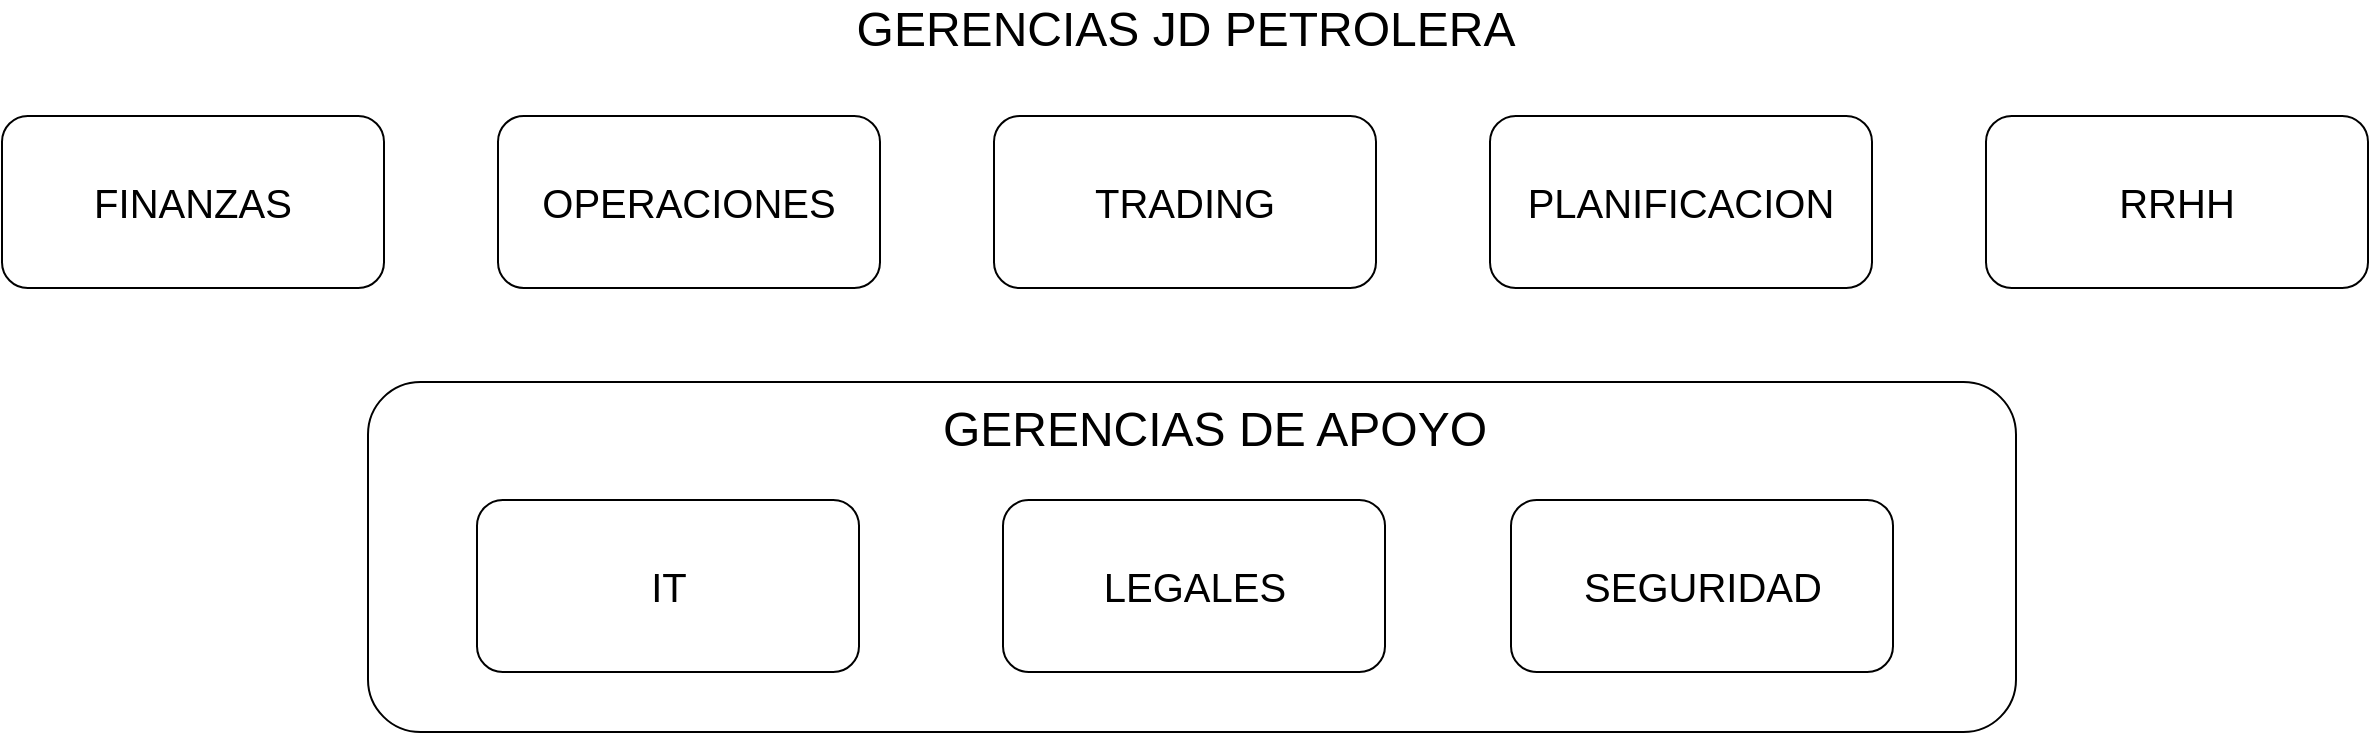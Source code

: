 <mxfile version="13.10.4" type="github" pages="6">
  <diagram id="2-i_ahMdGKE1xFoombfw" name="GERENCIAS">
    <mxGraphModel dx="1038" dy="523" grid="0" gridSize="10" guides="1" tooltips="1" connect="1" arrows="1" fold="1" page="1" pageScale="1" pageWidth="1169" pageHeight="827" math="0" shadow="0">
      <root>
        <mxCell id="3erdZAyX8ukTRpi7E04s-0" />
        <mxCell id="3erdZAyX8ukTRpi7E04s-1" parent="3erdZAyX8ukTRpi7E04s-0" />
        <mxCell id="Yh0NtkBnFgczqzYIHCLK-2" value="" style="rounded=1;whiteSpace=wrap;html=1;fillColor=none;" parent="3erdZAyX8ukTRpi7E04s-1" vertex="1">
          <mxGeometry x="216" y="306" width="824" height="175" as="geometry" />
        </mxCell>
        <mxCell id="3erdZAyX8ukTRpi7E04s-2" value="&lt;font style=&quot;font-size: 20px&quot;&gt;OPERACIONES&lt;/font&gt;" style="rounded=1;whiteSpace=wrap;html=1;" parent="3erdZAyX8ukTRpi7E04s-1" vertex="1">
          <mxGeometry x="281" y="173" width="191" height="86" as="geometry" />
        </mxCell>
        <mxCell id="3erdZAyX8ukTRpi7E04s-4" value="&lt;font style=&quot;font-size: 20px&quot;&gt;FINANZAS&lt;/font&gt;" style="rounded=1;whiteSpace=wrap;html=1;" parent="3erdZAyX8ukTRpi7E04s-1" vertex="1">
          <mxGeometry x="33" y="173" width="191" height="86" as="geometry" />
        </mxCell>
        <mxCell id="3erdZAyX8ukTRpi7E04s-6" value="&lt;font style=&quot;font-size: 20px&quot;&gt;TRADING&lt;/font&gt;" style="rounded=1;whiteSpace=wrap;html=1;" parent="3erdZAyX8ukTRpi7E04s-1" vertex="1">
          <mxGeometry x="529" y="173" width="191" height="86" as="geometry" />
        </mxCell>
        <mxCell id="3erdZAyX8ukTRpi7E04s-7" value="&lt;font style=&quot;font-size: 20px&quot;&gt;PLANIFICACION&lt;/font&gt;" style="rounded=1;whiteSpace=wrap;html=1;" parent="3erdZAyX8ukTRpi7E04s-1" vertex="1">
          <mxGeometry x="777" y="173" width="191" height="86" as="geometry" />
        </mxCell>
        <mxCell id="3erdZAyX8ukTRpi7E04s-8" value="&lt;font style=&quot;font-size: 20px&quot;&gt;IT&lt;/font&gt;" style="rounded=1;whiteSpace=wrap;html=1;" parent="3erdZAyX8ukTRpi7E04s-1" vertex="1">
          <mxGeometry x="270.5" y="365" width="191" height="86" as="geometry" />
        </mxCell>
        <mxCell id="3erdZAyX8ukTRpi7E04s-9" value="&lt;font style=&quot;font-size: 20px&quot;&gt;LEGALES&lt;/font&gt;" style="rounded=1;whiteSpace=wrap;html=1;" parent="3erdZAyX8ukTRpi7E04s-1" vertex="1">
          <mxGeometry x="533.5" y="365" width="191" height="86" as="geometry" />
        </mxCell>
        <mxCell id="3erdZAyX8ukTRpi7E04s-10" value="&lt;font style=&quot;font-size: 20px&quot;&gt;SEGURIDAD&lt;/font&gt;" style="rounded=1;whiteSpace=wrap;html=1;" parent="3erdZAyX8ukTRpi7E04s-1" vertex="1">
          <mxGeometry x="787.5" y="365" width="191" height="86" as="geometry" />
        </mxCell>
        <mxCell id="Yh0NtkBnFgczqzYIHCLK-0" value="&lt;font style=&quot;font-size: 20px&quot;&gt;RRHH&lt;/font&gt;" style="rounded=1;whiteSpace=wrap;html=1;" parent="3erdZAyX8ukTRpi7E04s-1" vertex="1">
          <mxGeometry x="1025" y="173" width="191" height="86" as="geometry" />
        </mxCell>
        <mxCell id="Yh0NtkBnFgczqzYIHCLK-1" value="&lt;font style=&quot;font-size: 24px&quot;&gt;GERENCIAS DE APOYO&lt;/font&gt;" style="text;html=1;strokeColor=none;fillColor=none;align=center;verticalAlign=middle;whiteSpace=wrap;rounded=0;" parent="3erdZAyX8ukTRpi7E04s-1" vertex="1">
          <mxGeometry x="490.5" y="320" width="297" height="20" as="geometry" />
        </mxCell>
        <mxCell id="Yh0NtkBnFgczqzYIHCLK-3" value="&lt;font style=&quot;font-size: 24px&quot;&gt;GERENCIAS JD PETROLERA&lt;/font&gt;" style="text;html=1;strokeColor=none;fillColor=none;align=center;verticalAlign=middle;whiteSpace=wrap;rounded=0;" parent="3erdZAyX8ukTRpi7E04s-1" vertex="1">
          <mxGeometry x="455.75" y="120" width="337.5" height="20" as="geometry" />
        </mxCell>
      </root>
    </mxGraphModel>
  </diagram>
  <diagram name="FINANZAS" id="zhvOK9RxonJndxu-6o6Q">
    <mxGraphModel dx="3764" dy="1308" grid="0" gridSize="10" guides="1" tooltips="1" connect="1" arrows="1" fold="1" page="1" pageScale="1" pageWidth="1169" pageHeight="827" math="0" shadow="0">
      <root>
        <mxCell id="pFZX61d5uokZDX49kD1--0" />
        <mxCell id="pFZX61d5uokZDX49kD1--1" parent="pFZX61d5uokZDX49kD1--0" />
        <mxCell id="pFZX61d5uokZDX49kD1--3" value="&lt;font style=&quot;font-size: 20px&quot;&gt;OPERACIONES&lt;/font&gt;" style="rounded=1;whiteSpace=wrap;html=1;" parent="pFZX61d5uokZDX49kD1--1" vertex="1">
          <mxGeometry x="281" y="173" width="191" height="86" as="geometry" />
        </mxCell>
        <mxCell id="pFZX61d5uokZDX49kD1--13" style="edgeStyle=orthogonalEdgeStyle;rounded=0;orthogonalLoop=1;jettySize=auto;html=1;exitX=0.5;exitY=1;exitDx=0;exitDy=0;" parent="pFZX61d5uokZDX49kD1--1" source="pFZX61d5uokZDX49kD1--4" target="pFZX61d5uokZDX49kD1--14" edge="1">
          <mxGeometry relative="1" as="geometry">
            <mxPoint x="219" y="502" as="targetPoint" />
          </mxGeometry>
        </mxCell>
        <mxCell id="pFZX61d5uokZDX49kD1--25" style="edgeStyle=orthogonalEdgeStyle;rounded=0;orthogonalLoop=1;jettySize=auto;html=1;exitX=0.5;exitY=1;exitDx=0;exitDy=0;" parent="pFZX61d5uokZDX49kD1--1" source="pFZX61d5uokZDX49kD1--4" target="pFZX61d5uokZDX49kD1--16" edge="1">
          <mxGeometry relative="1" as="geometry" />
        </mxCell>
        <mxCell id="pFZX61d5uokZDX49kD1--4" value="&lt;font style=&quot;font-size: 20px&quot;&gt;FINANZAS&lt;/font&gt;" style="rounded=1;whiteSpace=wrap;html=1;" parent="pFZX61d5uokZDX49kD1--1" vertex="1">
          <mxGeometry x="557" y="306" width="191" height="86" as="geometry" />
        </mxCell>
        <mxCell id="pFZX61d5uokZDX49kD1--5" value="&lt;font style=&quot;font-size: 20px&quot;&gt;TRADING&lt;/font&gt;" style="rounded=1;whiteSpace=wrap;html=1;" parent="pFZX61d5uokZDX49kD1--1" vertex="1">
          <mxGeometry x="529" y="173" width="191" height="86" as="geometry" />
        </mxCell>
        <mxCell id="pFZX61d5uokZDX49kD1--6" value="&lt;font style=&quot;font-size: 20px&quot;&gt;PLANIFICACION&lt;/font&gt;" style="rounded=1;whiteSpace=wrap;html=1;" parent="pFZX61d5uokZDX49kD1--1" vertex="1">
          <mxGeometry x="777" y="173" width="191" height="86" as="geometry" />
        </mxCell>
        <mxCell id="pFZX61d5uokZDX49kD1--10" value="&lt;font style=&quot;font-size: 20px&quot;&gt;RRHH&lt;/font&gt;" style="rounded=1;whiteSpace=wrap;html=1;" parent="pFZX61d5uokZDX49kD1--1" vertex="1">
          <mxGeometry x="1025" y="173" width="191" height="86" as="geometry" />
        </mxCell>
        <mxCell id="pFZX61d5uokZDX49kD1--12" value="&lt;font style=&quot;font-size: 24px&quot;&gt;GERENCIAS JD PETROLERA&lt;/font&gt;" style="text;html=1;strokeColor=none;fillColor=none;align=center;verticalAlign=middle;whiteSpace=wrap;rounded=0;" parent="pFZX61d5uokZDX49kD1--1" vertex="1">
          <mxGeometry x="455.75" y="120" width="337.5" height="20" as="geometry" />
        </mxCell>
        <mxCell id="pFZX61d5uokZDX49kD1--29" style="edgeStyle=orthogonalEdgeStyle;rounded=0;orthogonalLoop=1;jettySize=auto;html=1;exitX=0.5;exitY=1;exitDx=0;exitDy=0;entryX=0.5;entryY=0;entryDx=0;entryDy=0;" parent="pFZX61d5uokZDX49kD1--1" source="pFZX61d5uokZDX49kD1--14" target="pFZX61d5uokZDX49kD1--15" edge="1">
          <mxGeometry relative="1" as="geometry" />
        </mxCell>
        <mxCell id="pFZX61d5uokZDX49kD1--30" style="edgeStyle=orthogonalEdgeStyle;rounded=0;orthogonalLoop=1;jettySize=auto;html=1;exitX=0.5;exitY=1;exitDx=0;exitDy=0;entryX=0.5;entryY=0;entryDx=0;entryDy=0;" parent="pFZX61d5uokZDX49kD1--1" source="pFZX61d5uokZDX49kD1--14" target="pFZX61d5uokZDX49kD1--18" edge="1">
          <mxGeometry relative="1" as="geometry" />
        </mxCell>
        <mxCell id="pFZX61d5uokZDX49kD1--31" style="edgeStyle=orthogonalEdgeStyle;rounded=0;orthogonalLoop=1;jettySize=auto;html=1;exitX=0.5;exitY=1;exitDx=0;exitDy=0;" parent="pFZX61d5uokZDX49kD1--1" source="pFZX61d5uokZDX49kD1--14" target="pFZX61d5uokZDX49kD1--17" edge="1">
          <mxGeometry relative="1" as="geometry" />
        </mxCell>
        <mxCell id="pFZX61d5uokZDX49kD1--14" value="&lt;font style=&quot;font-size: 20px&quot;&gt;TESORERIA&lt;/font&gt;" style="rounded=1;whiteSpace=wrap;html=1;" parent="pFZX61d5uokZDX49kD1--1" vertex="1">
          <mxGeometry x="297" y="460" width="191" height="86" as="geometry" />
        </mxCell>
        <mxCell id="pFZX61d5uokZDX49kD1--19" style="edgeStyle=orthogonalEdgeStyle;rounded=0;orthogonalLoop=1;jettySize=auto;html=1;exitX=0.5;exitY=1;exitDx=0;exitDy=0;" parent="pFZX61d5uokZDX49kD1--1" source="pFZX61d5uokZDX49kD1--15" edge="1">
          <mxGeometry relative="1" as="geometry">
            <mxPoint x="55.714" y="735.286" as="targetPoint" />
          </mxGeometry>
        </mxCell>
        <mxCell id="pFZX61d5uokZDX49kD1--32" style="edgeStyle=orthogonalEdgeStyle;rounded=0;orthogonalLoop=1;jettySize=auto;html=1;exitX=0.5;exitY=1;exitDx=0;exitDy=0;" parent="pFZX61d5uokZDX49kD1--1" source="pFZX61d5uokZDX49kD1--15" target="pFZX61d5uokZDX49kD1--20" edge="1">
          <mxGeometry relative="1" as="geometry" />
        </mxCell>
        <mxCell id="pFZX61d5uokZDX49kD1--15" value="&lt;span style=&quot;font-size: 20px&quot;&gt;MERCADOS FINANCIEROS&lt;/span&gt;" style="rounded=1;whiteSpace=wrap;html=1;" parent="pFZX61d5uokZDX49kD1--1" vertex="1">
          <mxGeometry x="81" y="584" width="191" height="86" as="geometry" />
        </mxCell>
        <mxCell id="pFZX61d5uokZDX49kD1--26" style="edgeStyle=orthogonalEdgeStyle;rounded=0;orthogonalLoop=1;jettySize=auto;html=1;exitX=0.5;exitY=1;exitDx=0;exitDy=0;" parent="pFZX61d5uokZDX49kD1--1" source="pFZX61d5uokZDX49kD1--16" target="pFZX61d5uokZDX49kD1--22" edge="1">
          <mxGeometry relative="1" as="geometry" />
        </mxCell>
        <mxCell id="pFZX61d5uokZDX49kD1--27" style="edgeStyle=orthogonalEdgeStyle;rounded=0;orthogonalLoop=1;jettySize=auto;html=1;exitX=0.5;exitY=1;exitDx=0;exitDy=0;entryX=0.5;entryY=0;entryDx=0;entryDy=0;" parent="pFZX61d5uokZDX49kD1--1" source="pFZX61d5uokZDX49kD1--16" target="pFZX61d5uokZDX49kD1--24" edge="1">
          <mxGeometry relative="1" as="geometry" />
        </mxCell>
        <mxCell id="pFZX61d5uokZDX49kD1--28" style="edgeStyle=orthogonalEdgeStyle;rounded=0;orthogonalLoop=1;jettySize=auto;html=1;exitX=0.5;exitY=1;exitDx=0;exitDy=0;" parent="pFZX61d5uokZDX49kD1--1" source="pFZX61d5uokZDX49kD1--16" target="pFZX61d5uokZDX49kD1--23" edge="1">
          <mxGeometry relative="1" as="geometry" />
        </mxCell>
        <mxCell id="pFZX61d5uokZDX49kD1--16" value="&lt;span style=&quot;font-size: 20px&quot;&gt;CONTALORIA&lt;/span&gt;" style="rounded=1;whiteSpace=wrap;html=1;" parent="pFZX61d5uokZDX49kD1--1" vertex="1">
          <mxGeometry x="1021" y="460" width="191" height="86" as="geometry" />
        </mxCell>
        <mxCell id="pFZX61d5uokZDX49kD1--17" value="&lt;span style=&quot;font-size: 20px&quot;&gt;CREDITO&lt;/span&gt;" style="rounded=1;whiteSpace=wrap;html=1;" parent="pFZX61d5uokZDX49kD1--1" vertex="1">
          <mxGeometry x="529" y="584" width="191" height="86" as="geometry" />
        </mxCell>
        <mxCell id="pFZX61d5uokZDX49kD1--18" value="&lt;span style=&quot;font-size: 20px&quot;&gt;CAJA&lt;/span&gt;" style="rounded=1;whiteSpace=wrap;html=1;" parent="pFZX61d5uokZDX49kD1--1" vertex="1">
          <mxGeometry x="305" y="584" width="191" height="86" as="geometry" />
        </mxCell>
        <mxCell id="pFZX61d5uokZDX49kD1--20" value="&lt;span style=&quot;font-size: 20px&quot;&gt;DIVISAS&lt;/span&gt;" style="rounded=1;whiteSpace=wrap;html=1;" parent="pFZX61d5uokZDX49kD1--1" vertex="1">
          <mxGeometry x="192" y="737" width="191" height="86" as="geometry" />
        </mxCell>
        <mxCell id="pFZX61d5uokZDX49kD1--21" value="&lt;span style=&quot;font-size: 20px&quot;&gt;INVERSIONES&lt;/span&gt;" style="rounded=1;whiteSpace=wrap;html=1;" parent="pFZX61d5uokZDX49kD1--1" vertex="1">
          <mxGeometry x="-20" y="737" width="191" height="86" as="geometry" />
        </mxCell>
        <mxCell id="pFZX61d5uokZDX49kD1--22" value="&lt;span style=&quot;font-size: 20px&quot;&gt;IMPUESTOS-REGALIAS&lt;/span&gt;" style="rounded=1;whiteSpace=wrap;html=1;" parent="pFZX61d5uokZDX49kD1--1" vertex="1">
          <mxGeometry x="797" y="584" width="191" height="86" as="geometry" />
        </mxCell>
        <mxCell id="pFZX61d5uokZDX49kD1--23" value="&lt;span style=&quot;font-size: 20px&quot;&gt;CONTABILIDAD FINANCIERA&lt;/span&gt;" style="rounded=1;whiteSpace=wrap;html=1;" parent="pFZX61d5uokZDX49kD1--1" vertex="1">
          <mxGeometry x="1245" y="584" width="191" height="86" as="geometry" />
        </mxCell>
        <mxCell id="pFZX61d5uokZDX49kD1--24" value="&lt;span style=&quot;font-size: 20px&quot;&gt;CENTROS DE COSTOS&lt;/span&gt;" style="rounded=1;whiteSpace=wrap;html=1;" parent="pFZX61d5uokZDX49kD1--1" vertex="1">
          <mxGeometry x="1021" y="584" width="191" height="86" as="geometry" />
        </mxCell>
        <mxCell id="_JndfyqddK-b7qnfxlh5-0" value="&lt;font style=&quot;font-size: 20px&quot;&gt;FINANZAS&lt;/font&gt;" style="rounded=1;whiteSpace=wrap;html=1;" parent="pFZX61d5uokZDX49kD1--1" vertex="1">
          <mxGeometry x="33" y="173" width="191" height="86" as="geometry" />
        </mxCell>
      </root>
    </mxGraphModel>
  </diagram>
  <diagram name="OPS" id="Riu5PBWdyGRLRdAVm-sP">
    <mxGraphModel dx="4135" dy="1494" grid="0" gridSize="10" guides="1" tooltips="1" connect="1" arrows="1" fold="1" page="1" pageScale="1" pageWidth="1169" pageHeight="827" math="0" shadow="0">
      <root>
        <mxCell id="Ja1QSAL-uUfhKhddhNgm-0" />
        <mxCell id="Ja1QSAL-uUfhKhddhNgm-1" parent="Ja1QSAL-uUfhKhddhNgm-0" />
        <mxCell id="Ja1QSAL-uUfhKhddhNgm-2" value="&lt;font style=&quot;font-size: 20px&quot;&gt;OPERACIONES&lt;/font&gt;" style="rounded=1;whiteSpace=wrap;html=1;" parent="Ja1QSAL-uUfhKhddhNgm-1" vertex="1">
          <mxGeometry x="281" y="173" width="191" height="86" as="geometry" />
        </mxCell>
        <mxCell id="Ja1QSAL-uUfhKhddhNgm-3" style="edgeStyle=orthogonalEdgeStyle;rounded=0;orthogonalLoop=1;jettySize=auto;html=1;exitX=0.5;exitY=1;exitDx=0;exitDy=0;" parent="Ja1QSAL-uUfhKhddhNgm-1" source="Ja1QSAL-uUfhKhddhNgm-5" target="Ja1QSAL-uUfhKhddhNgm-13" edge="1">
          <mxGeometry relative="1" as="geometry">
            <mxPoint x="219" y="502" as="targetPoint" />
          </mxGeometry>
        </mxCell>
        <mxCell id="Ja1QSAL-uUfhKhddhNgm-4" style="edgeStyle=orthogonalEdgeStyle;rounded=0;orthogonalLoop=1;jettySize=auto;html=1;exitX=0.5;exitY=1;exitDx=0;exitDy=0;" parent="Ja1QSAL-uUfhKhddhNgm-1" source="Ja1QSAL-uUfhKhddhNgm-29" target="Ja1QSAL-uUfhKhddhNgm-20" edge="1">
          <mxGeometry relative="1" as="geometry" />
        </mxCell>
        <mxCell id="b01MD3FznlbjI9aMyMsh-14" style="edgeStyle=orthogonalEdgeStyle;rounded=0;orthogonalLoop=1;jettySize=auto;html=1;exitX=0.5;exitY=1;exitDx=0;exitDy=0;" parent="Ja1QSAL-uUfhKhddhNgm-1" source="Ja1QSAL-uUfhKhddhNgm-5" target="b01MD3FznlbjI9aMyMsh-0" edge="1">
          <mxGeometry relative="1" as="geometry" />
        </mxCell>
        <mxCell id="b01MD3FznlbjI9aMyMsh-15" style="edgeStyle=orthogonalEdgeStyle;rounded=0;orthogonalLoop=1;jettySize=auto;html=1;exitX=0.5;exitY=1;exitDx=0;exitDy=0;entryX=0.5;entryY=0;entryDx=0;entryDy=0;" parent="Ja1QSAL-uUfhKhddhNgm-1" source="Ja1QSAL-uUfhKhddhNgm-5" target="Ja1QSAL-uUfhKhddhNgm-28" edge="1">
          <mxGeometry relative="1" as="geometry" />
        </mxCell>
        <mxCell id="b01MD3FznlbjI9aMyMsh-16" style="edgeStyle=orthogonalEdgeStyle;rounded=0;orthogonalLoop=1;jettySize=auto;html=1;exitX=0.5;exitY=1;exitDx=0;exitDy=0;" parent="Ja1QSAL-uUfhKhddhNgm-1" source="Ja1QSAL-uUfhKhddhNgm-5" target="b01MD3FznlbjI9aMyMsh-1" edge="1">
          <mxGeometry relative="1" as="geometry" />
        </mxCell>
        <mxCell id="b01MD3FznlbjI9aMyMsh-17" style="edgeStyle=orthogonalEdgeStyle;rounded=0;orthogonalLoop=1;jettySize=auto;html=1;exitX=0.5;exitY=1;exitDx=0;exitDy=0;" parent="Ja1QSAL-uUfhKhddhNgm-1" source="Ja1QSAL-uUfhKhddhNgm-5" target="Ja1QSAL-uUfhKhddhNgm-29" edge="1">
          <mxGeometry relative="1" as="geometry" />
        </mxCell>
        <mxCell id="Ja1QSAL-uUfhKhddhNgm-5" value="&lt;font style=&quot;font-size: 20px&quot;&gt;OPERACIONES&lt;/font&gt;" style="rounded=1;whiteSpace=wrap;html=1;" parent="Ja1QSAL-uUfhKhddhNgm-1" vertex="1">
          <mxGeometry x="557" y="306" width="191" height="86" as="geometry" />
        </mxCell>
        <mxCell id="Ja1QSAL-uUfhKhddhNgm-6" value="&lt;font style=&quot;font-size: 20px&quot;&gt;TRADING&lt;/font&gt;" style="rounded=1;whiteSpace=wrap;html=1;" parent="Ja1QSAL-uUfhKhddhNgm-1" vertex="1">
          <mxGeometry x="529" y="173" width="191" height="86" as="geometry" />
        </mxCell>
        <mxCell id="Ja1QSAL-uUfhKhddhNgm-7" value="&lt;font style=&quot;font-size: 20px&quot;&gt;PLANIFICACION&lt;/font&gt;" style="rounded=1;whiteSpace=wrap;html=1;" parent="Ja1QSAL-uUfhKhddhNgm-1" vertex="1">
          <mxGeometry x="777" y="173" width="191" height="86" as="geometry" />
        </mxCell>
        <mxCell id="Ja1QSAL-uUfhKhddhNgm-8" value="&lt;font style=&quot;font-size: 20px&quot;&gt;RRHH&lt;/font&gt;" style="rounded=1;whiteSpace=wrap;html=1;" parent="Ja1QSAL-uUfhKhddhNgm-1" vertex="1">
          <mxGeometry x="1025" y="173" width="191" height="86" as="geometry" />
        </mxCell>
        <mxCell id="Ja1QSAL-uUfhKhddhNgm-9" value="&lt;font style=&quot;font-size: 24px&quot;&gt;GERENCIAS JD PETROLERA&lt;/font&gt;" style="text;html=1;strokeColor=none;fillColor=none;align=center;verticalAlign=middle;whiteSpace=wrap;rounded=0;" parent="Ja1QSAL-uUfhKhddhNgm-1" vertex="1">
          <mxGeometry x="455.75" y="120" width="337.5" height="20" as="geometry" />
        </mxCell>
        <mxCell id="b01MD3FznlbjI9aMyMsh-5" style="edgeStyle=orthogonalEdgeStyle;rounded=0;orthogonalLoop=1;jettySize=auto;html=1;exitX=0.5;exitY=1;exitDx=0;exitDy=0;entryX=0.5;entryY=0;entryDx=0;entryDy=0;" parent="Ja1QSAL-uUfhKhddhNgm-1" source="Ja1QSAL-uUfhKhddhNgm-13" target="b01MD3FznlbjI9aMyMsh-4" edge="1">
          <mxGeometry relative="1" as="geometry" />
        </mxCell>
        <mxCell id="b01MD3FznlbjI9aMyMsh-6" style="edgeStyle=orthogonalEdgeStyle;rounded=0;orthogonalLoop=1;jettySize=auto;html=1;exitX=0.5;exitY=1;exitDx=0;exitDy=0;" parent="Ja1QSAL-uUfhKhddhNgm-1" source="Ja1QSAL-uUfhKhddhNgm-13" target="b01MD3FznlbjI9aMyMsh-3" edge="1">
          <mxGeometry relative="1" as="geometry" />
        </mxCell>
        <mxCell id="b01MD3FznlbjI9aMyMsh-7" style="edgeStyle=orthogonalEdgeStyle;rounded=0;orthogonalLoop=1;jettySize=auto;html=1;exitX=0.5;exitY=1;exitDx=0;exitDy=0;" parent="Ja1QSAL-uUfhKhddhNgm-1" source="Ja1QSAL-uUfhKhddhNgm-13" target="b01MD3FznlbjI9aMyMsh-2" edge="1">
          <mxGeometry relative="1" as="geometry" />
        </mxCell>
        <mxCell id="Ja1QSAL-uUfhKhddhNgm-13" value="&lt;font style=&quot;font-size: 20px&quot;&gt;MANTENIMIENTO&lt;/font&gt;" style="rounded=1;whiteSpace=wrap;html=1;" parent="Ja1QSAL-uUfhKhddhNgm-1" vertex="1">
          <mxGeometry x="130" y="460" width="191" height="86" as="geometry" />
        </mxCell>
        <mxCell id="Ja1QSAL-uUfhKhddhNgm-20" value="&lt;span style=&quot;font-size: 20px&quot;&gt;NACIONAL&lt;/span&gt;" style="rounded=1;whiteSpace=wrap;html=1;" parent="Ja1QSAL-uUfhKhddhNgm-1" vertex="1">
          <mxGeometry x="1153" y="602" width="191" height="86" as="geometry" />
        </mxCell>
        <mxCell id="Ja1QSAL-uUfhKhddhNgm-28" value="&lt;font style=&quot;font-size: 20px&quot;&gt;LOGISTICA&lt;/font&gt;" style="rounded=1;whiteSpace=wrap;html=1;" parent="Ja1QSAL-uUfhKhddhNgm-1" vertex="1">
          <mxGeometry x="409" y="460" width="191" height="86" as="geometry" />
        </mxCell>
        <mxCell id="b01MD3FznlbjI9aMyMsh-20" style="edgeStyle=orthogonalEdgeStyle;rounded=0;orthogonalLoop=1;jettySize=auto;html=1;exitX=0.5;exitY=1;exitDx=0;exitDy=0;" parent="Ja1QSAL-uUfhKhddhNgm-1" source="Ja1QSAL-uUfhKhddhNgm-29" target="b01MD3FznlbjI9aMyMsh-19" edge="1">
          <mxGeometry relative="1" as="geometry" />
        </mxCell>
        <mxCell id="Ja1QSAL-uUfhKhddhNgm-29" value="&lt;font style=&quot;font-size: 20px&quot;&gt;PROCURA&lt;/font&gt;" style="rounded=1;whiteSpace=wrap;html=1;" parent="Ja1QSAL-uUfhKhddhNgm-1" vertex="1">
          <mxGeometry x="966" y="460" width="191" height="86" as="geometry" />
        </mxCell>
        <mxCell id="M3Rj6g6VY4C4iX37YGjq-0" value="&lt;font style=&quot;font-size: 20px&quot;&gt;FINANZAS&lt;/font&gt;" style="rounded=1;whiteSpace=wrap;html=1;" parent="Ja1QSAL-uUfhKhddhNgm-1" vertex="1">
          <mxGeometry x="33" y="173" width="191" height="86" as="geometry" />
        </mxCell>
        <mxCell id="b01MD3FznlbjI9aMyMsh-30" style="edgeStyle=orthogonalEdgeStyle;rounded=0;orthogonalLoop=1;jettySize=auto;html=1;exitX=0.5;exitY=1;exitDx=0;exitDy=0;" parent="Ja1QSAL-uUfhKhddhNgm-1" source="b01MD3FznlbjI9aMyMsh-0" target="b01MD3FznlbjI9aMyMsh-29" edge="1">
          <mxGeometry relative="1" as="geometry" />
        </mxCell>
        <mxCell id="b01MD3FznlbjI9aMyMsh-31" style="edgeStyle=orthogonalEdgeStyle;rounded=0;orthogonalLoop=1;jettySize=auto;html=1;exitX=0.5;exitY=1;exitDx=0;exitDy=0;entryX=0.5;entryY=0;entryDx=0;entryDy=0;" parent="Ja1QSAL-uUfhKhddhNgm-1" source="b01MD3FznlbjI9aMyMsh-0" target="b01MD3FznlbjI9aMyMsh-28" edge="1">
          <mxGeometry relative="1" as="geometry" />
        </mxCell>
        <mxCell id="b01MD3FznlbjI9aMyMsh-0" value="&lt;font style=&quot;font-size: 20px&quot;&gt;FISCALZACION&lt;/font&gt;" style="rounded=1;whiteSpace=wrap;html=1;" parent="Ja1QSAL-uUfhKhddhNgm-1" vertex="1">
          <mxGeometry x="-149" y="460" width="191" height="86" as="geometry" />
        </mxCell>
        <mxCell id="b01MD3FznlbjI9aMyMsh-23" style="edgeStyle=orthogonalEdgeStyle;rounded=0;orthogonalLoop=1;jettySize=auto;html=1;exitX=0.5;exitY=1;exitDx=0;exitDy=0;" parent="Ja1QSAL-uUfhKhddhNgm-1" source="b01MD3FznlbjI9aMyMsh-1" target="b01MD3FznlbjI9aMyMsh-21" edge="1">
          <mxGeometry relative="1" as="geometry">
            <Array as="points">
              <mxPoint x="840" y="724" />
              <mxPoint x="1093" y="724" />
            </Array>
          </mxGeometry>
        </mxCell>
        <mxCell id="b01MD3FznlbjI9aMyMsh-26" style="edgeStyle=orthogonalEdgeStyle;rounded=0;orthogonalLoop=1;jettySize=auto;html=1;exitX=0.5;exitY=1;exitDx=0;exitDy=0;entryX=0.5;entryY=0;entryDx=0;entryDy=0;" parent="Ja1QSAL-uUfhKhddhNgm-1" source="b01MD3FznlbjI9aMyMsh-1" target="b01MD3FznlbjI9aMyMsh-25" edge="1">
          <mxGeometry relative="1" as="geometry">
            <Array as="points">
              <mxPoint x="840" y="725" />
              <mxPoint x="1322" y="725" />
            </Array>
          </mxGeometry>
        </mxCell>
        <mxCell id="b01MD3FznlbjI9aMyMsh-1" value="&lt;span style=&quot;font-size: 20px&quot;&gt;SUBSUELO&lt;/span&gt;" style="rounded=1;whiteSpace=wrap;html=1;" parent="Ja1QSAL-uUfhKhddhNgm-1" vertex="1">
          <mxGeometry x="687" y="460" width="191" height="86" as="geometry" />
        </mxCell>
        <mxCell id="b01MD3FznlbjI9aMyMsh-2" value="&lt;font style=&quot;font-size: 20px&quot;&gt;FABRICACIONES MECANICAS&lt;/font&gt;" style="rounded=1;whiteSpace=wrap;html=1;" parent="Ja1QSAL-uUfhKhddhNgm-1" vertex="1">
          <mxGeometry x="510" y="613" width="191" height="86" as="geometry" />
        </mxCell>
        <mxCell id="b01MD3FznlbjI9aMyMsh-3" value="&lt;font style=&quot;font-size: 20px&quot;&gt;EQUIPOS ROTATIVOS&lt;/font&gt;" style="rounded=1;whiteSpace=wrap;html=1;" parent="Ja1QSAL-uUfhKhddhNgm-1" vertex="1">
          <mxGeometry x="289" y="613" width="191" height="86" as="geometry" />
        </mxCell>
        <mxCell id="b01MD3FznlbjI9aMyMsh-4" value="&lt;font style=&quot;font-size: 20px&quot;&gt;POZO&lt;/font&gt;" style="rounded=1;whiteSpace=wrap;html=1;" parent="Ja1QSAL-uUfhKhddhNgm-1" vertex="1">
          <mxGeometry x="67" y="613" width="191" height="86" as="geometry" />
        </mxCell>
        <mxCell id="b01MD3FznlbjI9aMyMsh-8" style="edgeStyle=orthogonalEdgeStyle;rounded=0;orthogonalLoop=1;jettySize=auto;html=1;exitX=0.5;exitY=1;exitDx=0;exitDy=0;entryX=0.5;entryY=0;entryDx=0;entryDy=0;" parent="Ja1QSAL-uUfhKhddhNgm-1" source="Ja1QSAL-uUfhKhddhNgm-28" target="b01MD3FznlbjI9aMyMsh-13" edge="1">
          <mxGeometry relative="1" as="geometry">
            <mxPoint x="637.5" y="789" as="sourcePoint" />
            <Array as="points">
              <mxPoint x="505" y="560" />
              <mxPoint x="611" y="560" />
              <mxPoint x="611" y="569" />
              <mxPoint x="720" y="569" />
              <mxPoint x="720" y="745" />
              <mxPoint x="408" y="745" />
            </Array>
          </mxGeometry>
        </mxCell>
        <mxCell id="b01MD3FznlbjI9aMyMsh-9" style="edgeStyle=orthogonalEdgeStyle;rounded=0;orthogonalLoop=1;jettySize=auto;html=1;exitX=0.5;exitY=1;exitDx=0;exitDy=0;" parent="Ja1QSAL-uUfhKhddhNgm-1" source="Ja1QSAL-uUfhKhddhNgm-28" target="b01MD3FznlbjI9aMyMsh-12" edge="1">
          <mxGeometry relative="1" as="geometry">
            <mxPoint x="637.5" y="789" as="sourcePoint" />
            <Array as="points">
              <mxPoint x="505" y="560" />
              <mxPoint x="611" y="560" />
              <mxPoint x="611" y="569" />
              <mxPoint x="720" y="569" />
              <mxPoint x="720" y="745" />
              <mxPoint x="630" y="745" />
            </Array>
          </mxGeometry>
        </mxCell>
        <mxCell id="b01MD3FznlbjI9aMyMsh-10" style="edgeStyle=orthogonalEdgeStyle;rounded=0;orthogonalLoop=1;jettySize=auto;html=1;exitX=0.5;exitY=1;exitDx=0;exitDy=0;" parent="Ja1QSAL-uUfhKhddhNgm-1" source="Ja1QSAL-uUfhKhddhNgm-28" target="b01MD3FznlbjI9aMyMsh-11" edge="1">
          <mxGeometry relative="1" as="geometry">
            <mxPoint x="637.5" y="789" as="sourcePoint" />
            <Array as="points">
              <mxPoint x="505" y="559" />
              <mxPoint x="611" y="559" />
              <mxPoint x="611" y="567" />
              <mxPoint x="718" y="567" />
              <mxPoint x="718" y="747" />
              <mxPoint x="851" y="747" />
            </Array>
          </mxGeometry>
        </mxCell>
        <mxCell id="b01MD3FznlbjI9aMyMsh-11" value="&lt;font style=&quot;font-size: 20px&quot;&gt;INSTALACIONES TEMPORALES&lt;/font&gt;" style="rounded=1;whiteSpace=wrap;html=1;" parent="Ja1QSAL-uUfhKhddhNgm-1" vertex="1">
          <mxGeometry x="755" y="856" width="191" height="86" as="geometry" />
        </mxCell>
        <mxCell id="b01MD3FznlbjI9aMyMsh-12" value="&lt;font style=&quot;font-size: 20px&quot;&gt;DESECHOS&lt;/font&gt;" style="rounded=1;whiteSpace=wrap;html=1;" parent="Ja1QSAL-uUfhKhddhNgm-1" vertex="1">
          <mxGeometry x="534" y="856" width="191" height="86" as="geometry" />
        </mxCell>
        <mxCell id="b01MD3FznlbjI9aMyMsh-13" value="&lt;font style=&quot;font-size: 20px&quot;&gt;TRANSPORTE&lt;/font&gt;" style="rounded=1;whiteSpace=wrap;html=1;" parent="Ja1QSAL-uUfhKhddhNgm-1" vertex="1">
          <mxGeometry x="312" y="856" width="191" height="86" as="geometry" />
        </mxCell>
        <mxCell id="b01MD3FznlbjI9aMyMsh-19" value="&lt;span style=&quot;font-size: 20px&quot;&gt;INTERNACIONAL&lt;/span&gt;" style="rounded=1;whiteSpace=wrap;html=1;" parent="Ja1QSAL-uUfhKhddhNgm-1" vertex="1">
          <mxGeometry x="938" y="602" width="191" height="86" as="geometry" />
        </mxCell>
        <mxCell id="b01MD3FznlbjI9aMyMsh-21" value="&lt;span style=&quot;font-size: 20px&quot;&gt;DESARROLLO&lt;/span&gt;" style="rounded=1;whiteSpace=wrap;html=1;" parent="Ja1QSAL-uUfhKhddhNgm-1" vertex="1">
          <mxGeometry x="1004" y="844" width="191" height="86" as="geometry" />
        </mxCell>
        <mxCell id="b01MD3FznlbjI9aMyMsh-25" value="&lt;span style=&quot;font-size: 20px&quot;&gt;RESERVAS&lt;/span&gt;" style="rounded=1;whiteSpace=wrap;html=1;" parent="Ja1QSAL-uUfhKhddhNgm-1" vertex="1">
          <mxGeometry x="1226" y="844" width="191" height="86" as="geometry" />
        </mxCell>
        <mxCell id="b01MD3FznlbjI9aMyMsh-28" value="&lt;font style=&quot;font-size: 20px&quot;&gt;EQUIPOS Y TANQUES&lt;/font&gt;" style="rounded=1;whiteSpace=wrap;html=1;" parent="Ja1QSAL-uUfhKhddhNgm-1" vertex="1">
          <mxGeometry x="-196" y="613" width="191" height="86" as="geometry" />
        </mxCell>
        <mxCell id="b01MD3FznlbjI9aMyMsh-29" value="&lt;font style=&quot;font-size: 20px&quot;&gt;PRUEBAS DE POZO&lt;/font&gt;" style="rounded=1;whiteSpace=wrap;html=1;" parent="Ja1QSAL-uUfhKhddhNgm-1" vertex="1">
          <mxGeometry x="-418" y="613" width="191" height="86" as="geometry" />
        </mxCell>
      </root>
    </mxGraphModel>
  </diagram>
  <diagram name="PLANNING" id="XH07ykGmVxX7jOpng8a5">
    <mxGraphModel dx="2966" dy="1494" grid="0" gridSize="10" guides="1" tooltips="1" connect="1" arrows="1" fold="1" page="1" pageScale="1" pageWidth="1169" pageHeight="827" math="0" shadow="0">
      <root>
        <mxCell id="2YWUYzO4CN6PcOodfwrx-0" />
        <mxCell id="2YWUYzO4CN6PcOodfwrx-1" parent="2YWUYzO4CN6PcOodfwrx-0" />
        <mxCell id="2YWUYzO4CN6PcOodfwrx-2" value="&lt;font style=&quot;font-size: 20px&quot;&gt;OPERACIONES&lt;/font&gt;" style="rounded=1;whiteSpace=wrap;html=1;" parent="2YWUYzO4CN6PcOodfwrx-1" vertex="1">
          <mxGeometry x="281" y="173" width="191" height="86" as="geometry" />
        </mxCell>
        <mxCell id="2YWUYzO4CN6PcOodfwrx-6" style="edgeStyle=orthogonalEdgeStyle;rounded=0;orthogonalLoop=1;jettySize=auto;html=1;exitX=0.5;exitY=1;exitDx=0;exitDy=0;entryX=0.5;entryY=0;entryDx=0;entryDy=0;" parent="2YWUYzO4CN6PcOodfwrx-1" source="2YWUYzO4CN6PcOodfwrx-9" target="2YWUYzO4CN6PcOodfwrx-19" edge="1">
          <mxGeometry relative="1" as="geometry" />
        </mxCell>
        <mxCell id="2YWUYzO4CN6PcOodfwrx-7" style="edgeStyle=orthogonalEdgeStyle;rounded=0;orthogonalLoop=1;jettySize=auto;html=1;exitX=0.5;exitY=1;exitDx=0;exitDy=0;" parent="2YWUYzO4CN6PcOodfwrx-1" source="2YWUYzO4CN6PcOodfwrx-9" target="2YWUYzO4CN6PcOodfwrx-28" edge="1">
          <mxGeometry relative="1" as="geometry" />
        </mxCell>
        <mxCell id="2YWUYzO4CN6PcOodfwrx-8" style="edgeStyle=orthogonalEdgeStyle;rounded=0;orthogonalLoop=1;jettySize=auto;html=1;exitX=0.5;exitY=1;exitDx=0;exitDy=0;" parent="2YWUYzO4CN6PcOodfwrx-1" source="2YWUYzO4CN6PcOodfwrx-9" target="2YWUYzO4CN6PcOodfwrx-21" edge="1">
          <mxGeometry relative="1" as="geometry" />
        </mxCell>
        <mxCell id="2YWUYzO4CN6PcOodfwrx-9" value="&lt;font style=&quot;font-size: 20px&quot;&gt;PLANIFICACION&lt;/font&gt;" style="rounded=1;whiteSpace=wrap;html=1;" parent="2YWUYzO4CN6PcOodfwrx-1" vertex="1">
          <mxGeometry x="557" y="306" width="191" height="86" as="geometry" />
        </mxCell>
        <mxCell id="2YWUYzO4CN6PcOodfwrx-10" value="&lt;font style=&quot;font-size: 20px&quot;&gt;TRADING&lt;/font&gt;" style="rounded=1;whiteSpace=wrap;html=1;" parent="2YWUYzO4CN6PcOodfwrx-1" vertex="1">
          <mxGeometry x="529" y="173" width="191" height="86" as="geometry" />
        </mxCell>
        <mxCell id="2YWUYzO4CN6PcOodfwrx-11" value="&lt;font style=&quot;font-size: 20px&quot;&gt;PLANIFICACION&lt;/font&gt;" style="rounded=1;whiteSpace=wrap;html=1;" parent="2YWUYzO4CN6PcOodfwrx-1" vertex="1">
          <mxGeometry x="777" y="173" width="191" height="86" as="geometry" />
        </mxCell>
        <mxCell id="2YWUYzO4CN6PcOodfwrx-12" value="&lt;font style=&quot;font-size: 20px&quot;&gt;RRHH&lt;/font&gt;" style="rounded=1;whiteSpace=wrap;html=1;" parent="2YWUYzO4CN6PcOodfwrx-1" vertex="1">
          <mxGeometry x="1025" y="173" width="191" height="86" as="geometry" />
        </mxCell>
        <mxCell id="2YWUYzO4CN6PcOodfwrx-13" value="&lt;font style=&quot;font-size: 24px&quot;&gt;GERENCIAS JD PETROLERA&lt;/font&gt;" style="text;html=1;strokeColor=none;fillColor=none;align=center;verticalAlign=middle;whiteSpace=wrap;rounded=0;" parent="2YWUYzO4CN6PcOodfwrx-1" vertex="1">
          <mxGeometry x="455.75" y="120" width="337.5" height="20" as="geometry" />
        </mxCell>
        <mxCell id="2YWUYzO4CN6PcOodfwrx-43" style="edgeStyle=orthogonalEdgeStyle;rounded=0;orthogonalLoop=1;jettySize=auto;html=1;exitX=0.5;exitY=1;exitDx=0;exitDy=0;entryX=0.5;entryY=0;entryDx=0;entryDy=0;" parent="2YWUYzO4CN6PcOodfwrx-1" source="2YWUYzO4CN6PcOodfwrx-19" target="2YWUYzO4CN6PcOodfwrx-36" edge="1">
          <mxGeometry relative="1" as="geometry" />
        </mxCell>
        <mxCell id="2YWUYzO4CN6PcOodfwrx-44" style="edgeStyle=orthogonalEdgeStyle;rounded=0;orthogonalLoop=1;jettySize=auto;html=1;exitX=0.5;exitY=1;exitDx=0;exitDy=0;entryX=0.406;entryY=-0.041;entryDx=0;entryDy=0;entryPerimeter=0;" parent="2YWUYzO4CN6PcOodfwrx-1" source="2YWUYzO4CN6PcOodfwrx-19" target="2YWUYzO4CN6PcOodfwrx-37" edge="1">
          <mxGeometry relative="1" as="geometry" />
        </mxCell>
        <mxCell id="2YWUYzO4CN6PcOodfwrx-45" style="edgeStyle=orthogonalEdgeStyle;rounded=0;orthogonalLoop=1;jettySize=auto;html=1;exitX=0.5;exitY=1;exitDx=0;exitDy=0;entryX=0.5;entryY=0;entryDx=0;entryDy=0;" parent="2YWUYzO4CN6PcOodfwrx-1" source="2YWUYzO4CN6PcOodfwrx-19" target="2YWUYzO4CN6PcOodfwrx-35" edge="1">
          <mxGeometry relative="1" as="geometry" />
        </mxCell>
        <mxCell id="2YWUYzO4CN6PcOodfwrx-19" value="&lt;font style=&quot;font-size: 20px&quot;&gt;P. ESTRATEGICA&lt;/font&gt;" style="rounded=1;whiteSpace=wrap;html=1;" parent="2YWUYzO4CN6PcOodfwrx-1" vertex="1">
          <mxGeometry x="409" y="460" width="191" height="86" as="geometry" />
        </mxCell>
        <mxCell id="2YWUYzO4CN6PcOodfwrx-21" value="&lt;font style=&quot;font-size: 20px&quot;&gt;SEGUIMIENTO&lt;/font&gt;" style="rounded=1;whiteSpace=wrap;html=1;" parent="2YWUYzO4CN6PcOodfwrx-1" vertex="1">
          <mxGeometry x="966" y="460" width="191" height="86" as="geometry" />
        </mxCell>
        <mxCell id="2YWUYzO4CN6PcOodfwrx-22" value="&lt;font style=&quot;font-size: 20px&quot;&gt;FINANZAS&lt;/font&gt;" style="rounded=1;whiteSpace=wrap;html=1;" parent="2YWUYzO4CN6PcOodfwrx-1" vertex="1">
          <mxGeometry x="33" y="173" width="191" height="86" as="geometry" />
        </mxCell>
        <mxCell id="2YWUYzO4CN6PcOodfwrx-27" style="edgeStyle=orthogonalEdgeStyle;rounded=0;orthogonalLoop=1;jettySize=auto;html=1;exitX=0.5;exitY=1;exitDx=0;exitDy=0;entryX=0.5;entryY=0;entryDx=0;entryDy=0;" parent="2YWUYzO4CN6PcOodfwrx-1" source="2YWUYzO4CN6PcOodfwrx-28" target="2YWUYzO4CN6PcOodfwrx-40" edge="1">
          <mxGeometry relative="1" as="geometry">
            <Array as="points">
              <mxPoint x="783" y="568" />
              <mxPoint x="840" y="568" />
              <mxPoint x="840" y="720" />
              <mxPoint x="921" y="720" />
            </Array>
          </mxGeometry>
        </mxCell>
        <mxCell id="2YWUYzO4CN6PcOodfwrx-46" style="edgeStyle=orthogonalEdgeStyle;rounded=0;orthogonalLoop=1;jettySize=auto;html=1;exitX=0.5;exitY=1;exitDx=0;exitDy=0;" parent="2YWUYzO4CN6PcOodfwrx-1" source="2YWUYzO4CN6PcOodfwrx-28" target="2YWUYzO4CN6PcOodfwrx-39" edge="1">
          <mxGeometry relative="1" as="geometry">
            <Array as="points">
              <mxPoint x="783" y="568" />
              <mxPoint x="840" y="568" />
              <mxPoint x="840" y="720" />
              <mxPoint x="699" y="720" />
            </Array>
          </mxGeometry>
        </mxCell>
        <mxCell id="2YWUYzO4CN6PcOodfwrx-28" value="&lt;span style=&quot;font-size: 20px&quot;&gt;P. FINANCIERA&lt;/span&gt;" style="rounded=1;whiteSpace=wrap;html=1;" parent="2YWUYzO4CN6PcOodfwrx-1" vertex="1">
          <mxGeometry x="687" y="460" width="191" height="86" as="geometry" />
        </mxCell>
        <mxCell id="2YWUYzO4CN6PcOodfwrx-35" value="&lt;font style=&quot;font-size: 20px&quot;&gt;NUEVAS TECNOLOGIAS&lt;/font&gt;" style="rounded=1;whiteSpace=wrap;html=1;" parent="2YWUYzO4CN6PcOodfwrx-1" vertex="1">
          <mxGeometry x="598" y="591" width="191" height="86" as="geometry" />
        </mxCell>
        <mxCell id="2YWUYzO4CN6PcOodfwrx-36" value="&lt;font style=&quot;font-size: 20px&quot;&gt;EXPLORACION&lt;/font&gt;" style="rounded=1;whiteSpace=wrap;html=1;" parent="2YWUYzO4CN6PcOodfwrx-1" vertex="1">
          <mxGeometry x="377" y="591" width="191" height="86" as="geometry" />
        </mxCell>
        <mxCell id="2YWUYzO4CN6PcOodfwrx-37" value="&lt;font style=&quot;font-size: 20px&quot;&gt;MERCADOS PETROLEROS&lt;/font&gt;" style="rounded=1;whiteSpace=wrap;html=1;" parent="2YWUYzO4CN6PcOodfwrx-1" vertex="1">
          <mxGeometry x="155" y="591" width="191" height="86" as="geometry" />
        </mxCell>
        <mxCell id="2YWUYzO4CN6PcOodfwrx-39" value="&lt;span style=&quot;font-size: 20px&quot;&gt;MERCADOS FINANCIEROS&lt;/span&gt;" style="rounded=1;whiteSpace=wrap;html=1;" parent="2YWUYzO4CN6PcOodfwrx-1" vertex="1">
          <mxGeometry x="604" y="769" width="191" height="86" as="geometry" />
        </mxCell>
        <mxCell id="2YWUYzO4CN6PcOodfwrx-40" value="&lt;span style=&quot;font-size: 20px&quot;&gt;ESTRUCTURACION FINANCIERA&lt;/span&gt;" style="rounded=1;whiteSpace=wrap;html=1;" parent="2YWUYzO4CN6PcOodfwrx-1" vertex="1">
          <mxGeometry x="826" y="769" width="191" height="86" as="geometry" />
        </mxCell>
      </root>
    </mxGraphModel>
  </diagram>
  <diagram name="TRADING" id="AxPV9ifPZWPLWXhjy3AA">
    <mxGraphModel dx="3460" dy="1743" grid="0" gridSize="10" guides="1" tooltips="1" connect="1" arrows="1" fold="1" page="1" pageScale="1" pageWidth="1169" pageHeight="827" math="0" shadow="0">
      <root>
        <mxCell id="QvQuaRlg4ztmg-SLOICT-0" />
        <mxCell id="QvQuaRlg4ztmg-SLOICT-1" parent="QvQuaRlg4ztmg-SLOICT-0" />
        <mxCell id="QvQuaRlg4ztmg-SLOICT-2" value="&lt;font style=&quot;font-size: 20px&quot;&gt;OPERACIONES&lt;/font&gt;" style="rounded=1;whiteSpace=wrap;html=1;" parent="QvQuaRlg4ztmg-SLOICT-1" vertex="1">
          <mxGeometry x="281" y="173" width="191" height="86" as="geometry" />
        </mxCell>
        <mxCell id="QvQuaRlg4ztmg-SLOICT-3" style="edgeStyle=orthogonalEdgeStyle;rounded=0;orthogonalLoop=1;jettySize=auto;html=1;exitX=0.5;exitY=1;exitDx=0;exitDy=0;entryX=0.5;entryY=0;entryDx=0;entryDy=0;" parent="QvQuaRlg4ztmg-SLOICT-1" source="QvQuaRlg4ztmg-SLOICT-6" target="QvQuaRlg4ztmg-SLOICT-14" edge="1">
          <mxGeometry relative="1" as="geometry" />
        </mxCell>
        <mxCell id="QvQuaRlg4ztmg-SLOICT-4" style="edgeStyle=orthogonalEdgeStyle;rounded=0;orthogonalLoop=1;jettySize=auto;html=1;exitX=0.5;exitY=1;exitDx=0;exitDy=0;" parent="QvQuaRlg4ztmg-SLOICT-1" source="QvQuaRlg4ztmg-SLOICT-6" target="QvQuaRlg4ztmg-SLOICT-19" edge="1">
          <mxGeometry relative="1" as="geometry" />
        </mxCell>
        <mxCell id="QvQuaRlg4ztmg-SLOICT-5" style="edgeStyle=orthogonalEdgeStyle;rounded=0;orthogonalLoop=1;jettySize=auto;html=1;exitX=0.5;exitY=1;exitDx=0;exitDy=0;" parent="QvQuaRlg4ztmg-SLOICT-1" source="QvQuaRlg4ztmg-SLOICT-6" target="QvQuaRlg4ztmg-SLOICT-15" edge="1">
          <mxGeometry relative="1" as="geometry" />
        </mxCell>
        <mxCell id="QvQuaRlg4ztmg-SLOICT-6" value="&lt;font style=&quot;font-size: 20px&quot;&gt;TRADING&lt;/font&gt;" style="rounded=1;whiteSpace=wrap;html=1;" parent="QvQuaRlg4ztmg-SLOICT-1" vertex="1">
          <mxGeometry x="557" y="306" width="191" height="86" as="geometry" />
        </mxCell>
        <mxCell id="QvQuaRlg4ztmg-SLOICT-7" value="&lt;font style=&quot;font-size: 20px&quot;&gt;TRADING&lt;/font&gt;" style="rounded=1;whiteSpace=wrap;html=1;" parent="QvQuaRlg4ztmg-SLOICT-1" vertex="1">
          <mxGeometry x="529" y="173" width="191" height="86" as="geometry" />
        </mxCell>
        <mxCell id="QvQuaRlg4ztmg-SLOICT-8" value="&lt;font style=&quot;font-size: 20px&quot;&gt;PLANIFICACION&lt;/font&gt;" style="rounded=1;whiteSpace=wrap;html=1;" parent="QvQuaRlg4ztmg-SLOICT-1" vertex="1">
          <mxGeometry x="777" y="173" width="191" height="86" as="geometry" />
        </mxCell>
        <mxCell id="QvQuaRlg4ztmg-SLOICT-9" value="&lt;font style=&quot;font-size: 20px&quot;&gt;RRHH&lt;/font&gt;" style="rounded=1;whiteSpace=wrap;html=1;" parent="QvQuaRlg4ztmg-SLOICT-1" vertex="1">
          <mxGeometry x="1025" y="173" width="191" height="86" as="geometry" />
        </mxCell>
        <mxCell id="QvQuaRlg4ztmg-SLOICT-10" value="&lt;font style=&quot;font-size: 24px&quot;&gt;GERENCIAS JD PETROLERA&lt;/font&gt;" style="text;html=1;strokeColor=none;fillColor=none;align=center;verticalAlign=middle;whiteSpace=wrap;rounded=0;" parent="QvQuaRlg4ztmg-SLOICT-1" vertex="1">
          <mxGeometry x="455.75" y="120" width="337.5" height="20" as="geometry" />
        </mxCell>
        <mxCell id="QvQuaRlg4ztmg-SLOICT-11" style="edgeStyle=orthogonalEdgeStyle;rounded=0;orthogonalLoop=1;jettySize=auto;html=1;exitX=0.5;exitY=1;exitDx=0;exitDy=0;entryX=0.5;entryY=0;entryDx=0;entryDy=0;" parent="QvQuaRlg4ztmg-SLOICT-1" source="QvQuaRlg4ztmg-SLOICT-14" target="QvQuaRlg4ztmg-SLOICT-21" edge="1">
          <mxGeometry relative="1" as="geometry" />
        </mxCell>
        <mxCell id="QvQuaRlg4ztmg-SLOICT-12" style="edgeStyle=orthogonalEdgeStyle;rounded=0;orthogonalLoop=1;jettySize=auto;html=1;exitX=0.5;exitY=1;exitDx=0;exitDy=0;entryX=0.406;entryY=-0.041;entryDx=0;entryDy=0;entryPerimeter=0;" parent="QvQuaRlg4ztmg-SLOICT-1" source="QvQuaRlg4ztmg-SLOICT-14" target="QvQuaRlg4ztmg-SLOICT-22" edge="1">
          <mxGeometry relative="1" as="geometry" />
        </mxCell>
        <mxCell id="QvQuaRlg4ztmg-SLOICT-13" style="edgeStyle=orthogonalEdgeStyle;rounded=0;orthogonalLoop=1;jettySize=auto;html=1;exitX=0.5;exitY=1;exitDx=0;exitDy=0;entryX=0.5;entryY=0;entryDx=0;entryDy=0;" parent="QvQuaRlg4ztmg-SLOICT-1" source="QvQuaRlg4ztmg-SLOICT-14" target="QvQuaRlg4ztmg-SLOICT-20" edge="1">
          <mxGeometry relative="1" as="geometry" />
        </mxCell>
        <mxCell id="QvQuaRlg4ztmg-SLOICT-14" value="&lt;font style=&quot;font-size: 20px&quot;&gt;FLETAMENTO&lt;/font&gt;" style="rounded=1;whiteSpace=wrap;html=1;" parent="QvQuaRlg4ztmg-SLOICT-1" vertex="1">
          <mxGeometry x="409" y="460" width="191" height="86" as="geometry" />
        </mxCell>
        <mxCell id="QvQuaRlg4ztmg-SLOICT-15" value="&lt;font style=&quot;font-size: 20px&quot;&gt;VENTAS&lt;/font&gt;" style="rounded=1;whiteSpace=wrap;html=1;" parent="QvQuaRlg4ztmg-SLOICT-1" vertex="1">
          <mxGeometry x="966" y="460" width="191" height="86" as="geometry" />
        </mxCell>
        <mxCell id="QvQuaRlg4ztmg-SLOICT-16" value="&lt;font style=&quot;font-size: 20px&quot;&gt;FINANZAS&lt;/font&gt;" style="rounded=1;whiteSpace=wrap;html=1;" parent="QvQuaRlg4ztmg-SLOICT-1" vertex="1">
          <mxGeometry x="33" y="173" width="191" height="86" as="geometry" />
        </mxCell>
        <mxCell id="QvQuaRlg4ztmg-SLOICT-17" style="edgeStyle=orthogonalEdgeStyle;rounded=0;orthogonalLoop=1;jettySize=auto;html=1;exitX=0.5;exitY=1;exitDx=0;exitDy=0;entryX=0.5;entryY=0;entryDx=0;entryDy=0;" parent="QvQuaRlg4ztmg-SLOICT-1" source="QvQuaRlg4ztmg-SLOICT-19" target="QvQuaRlg4ztmg-SLOICT-24" edge="1">
          <mxGeometry relative="1" as="geometry">
            <Array as="points">
              <mxPoint x="783" y="568" />
              <mxPoint x="840" y="568" />
              <mxPoint x="840" y="720" />
              <mxPoint x="921" y="720" />
            </Array>
          </mxGeometry>
        </mxCell>
        <mxCell id="QvQuaRlg4ztmg-SLOICT-18" style="edgeStyle=orthogonalEdgeStyle;rounded=0;orthogonalLoop=1;jettySize=auto;html=1;exitX=0.5;exitY=1;exitDx=0;exitDy=0;" parent="QvQuaRlg4ztmg-SLOICT-1" source="QvQuaRlg4ztmg-SLOICT-19" target="QvQuaRlg4ztmg-SLOICT-23" edge="1">
          <mxGeometry relative="1" as="geometry">
            <Array as="points">
              <mxPoint x="783" y="568" />
              <mxPoint x="840" y="568" />
              <mxPoint x="840" y="720" />
              <mxPoint x="699" y="720" />
            </Array>
          </mxGeometry>
        </mxCell>
        <mxCell id="QvQuaRlg4ztmg-SLOICT-19" value="&lt;span style=&quot;font-size: 20px&quot;&gt;PROVEEDORES&lt;/span&gt;" style="rounded=1;whiteSpace=wrap;html=1;" parent="QvQuaRlg4ztmg-SLOICT-1" vertex="1">
          <mxGeometry x="687" y="460" width="191" height="86" as="geometry" />
        </mxCell>
        <mxCell id="QvQuaRlg4ztmg-SLOICT-20" value="&lt;font style=&quot;font-size: 20px&quot;&gt;NUEVAS TECNOLOGIAS&lt;/font&gt;" style="rounded=1;whiteSpace=wrap;html=1;" parent="QvQuaRlg4ztmg-SLOICT-1" vertex="1">
          <mxGeometry x="598" y="591" width="191" height="86" as="geometry" />
        </mxCell>
        <mxCell id="QvQuaRlg4ztmg-SLOICT-21" value="&lt;font style=&quot;font-size: 20px&quot;&gt;EXPLORACION&lt;/font&gt;" style="rounded=1;whiteSpace=wrap;html=1;" parent="QvQuaRlg4ztmg-SLOICT-1" vertex="1">
          <mxGeometry x="377" y="591" width="191" height="86" as="geometry" />
        </mxCell>
        <mxCell id="QvQuaRlg4ztmg-SLOICT-22" value="&lt;font style=&quot;font-size: 20px&quot;&gt;MERCADOS PETROLEROS&lt;/font&gt;" style="rounded=1;whiteSpace=wrap;html=1;" parent="QvQuaRlg4ztmg-SLOICT-1" vertex="1">
          <mxGeometry x="155" y="591" width="191" height="86" as="geometry" />
        </mxCell>
        <mxCell id="QvQuaRlg4ztmg-SLOICT-23" value="&lt;span style=&quot;font-size: 20px&quot;&gt;MERCADOS FINANCIEROS&lt;/span&gt;" style="rounded=1;whiteSpace=wrap;html=1;" parent="QvQuaRlg4ztmg-SLOICT-1" vertex="1">
          <mxGeometry x="604" y="769" width="191" height="86" as="geometry" />
        </mxCell>
        <mxCell id="QvQuaRlg4ztmg-SLOICT-24" value="&lt;span style=&quot;font-size: 20px&quot;&gt;ESTRUCTURACION FINANCIERA&lt;/span&gt;" style="rounded=1;whiteSpace=wrap;html=1;" parent="QvQuaRlg4ztmg-SLOICT-1" vertex="1">
          <mxGeometry x="826" y="769" width="191" height="86" as="geometry" />
        </mxCell>
      </root>
    </mxGraphModel>
  </diagram>
  <diagram name="Copy of TRADING" id="SKx1qdA7yI01IKIFSvyr">
    <mxGraphModel dx="5190" dy="2615" grid="0" gridSize="10" guides="1" tooltips="1" connect="1" arrows="1" fold="1" page="1" pageScale="1" pageWidth="1100" pageHeight="850" math="0" shadow="0">
      <root>
        <mxCell id="UbXJOuqtj9JjxmLcyEL1-0" />
        <mxCell id="UbXJOuqtj9JjxmLcyEL1-1" parent="UbXJOuqtj9JjxmLcyEL1-0" />
        <mxCell id="UbXJOuqtj9JjxmLcyEL1-2" value="&lt;font style=&quot;font-size: 20px&quot;&gt;OPERACIONES&lt;/font&gt;" style="rounded=1;whiteSpace=wrap;html=1;" vertex="1" parent="UbXJOuqtj9JjxmLcyEL1-1">
          <mxGeometry x="2625" y="141" width="191" height="86" as="geometry" />
        </mxCell>
        <mxCell id="UbXJOuqtj9JjxmLcyEL1-3" style="edgeStyle=orthogonalEdgeStyle;rounded=0;orthogonalLoop=1;jettySize=auto;html=1;exitX=0.5;exitY=1;exitDx=0;exitDy=0;entryX=0.5;entryY=0;entryDx=0;entryDy=0;" edge="1" parent="UbXJOuqtj9JjxmLcyEL1-1" source="UbXJOuqtj9JjxmLcyEL1-6" target="UbXJOuqtj9JjxmLcyEL1-14">
          <mxGeometry relative="1" as="geometry" />
        </mxCell>
        <mxCell id="UbXJOuqtj9JjxmLcyEL1-4" style="edgeStyle=orthogonalEdgeStyle;rounded=0;orthogonalLoop=1;jettySize=auto;html=1;exitX=0.5;exitY=1;exitDx=0;exitDy=0;" edge="1" parent="UbXJOuqtj9JjxmLcyEL1-1" source="UbXJOuqtj9JjxmLcyEL1-6" target="UbXJOuqtj9JjxmLcyEL1-19">
          <mxGeometry relative="1" as="geometry" />
        </mxCell>
        <mxCell id="UbXJOuqtj9JjxmLcyEL1-5" style="edgeStyle=orthogonalEdgeStyle;rounded=0;orthogonalLoop=1;jettySize=auto;html=1;exitX=0.5;exitY=1;exitDx=0;exitDy=0;" edge="1" parent="UbXJOuqtj9JjxmLcyEL1-1" source="UbXJOuqtj9JjxmLcyEL1-6" target="UbXJOuqtj9JjxmLcyEL1-15">
          <mxGeometry relative="1" as="geometry" />
        </mxCell>
        <mxCell id="UbXJOuqtj9JjxmLcyEL1-6" value="&lt;font style=&quot;font-size: 20px&quot;&gt;TRADING&lt;/font&gt;" style="rounded=1;whiteSpace=wrap;html=1;" vertex="1" parent="UbXJOuqtj9JjxmLcyEL1-1">
          <mxGeometry x="4985" y="274" width="191" height="86" as="geometry" />
        </mxCell>
        <mxCell id="UbXJOuqtj9JjxmLcyEL1-7" value="&lt;font style=&quot;font-size: 20px&quot;&gt;TRADING&lt;/font&gt;" style="rounded=1;whiteSpace=wrap;html=1;" vertex="1" parent="UbXJOuqtj9JjxmLcyEL1-1">
          <mxGeometry x="2873" y="141" width="191" height="86" as="geometry" />
        </mxCell>
        <mxCell id="UbXJOuqtj9JjxmLcyEL1-8" value="&lt;font style=&quot;font-size: 20px&quot;&gt;PLANIFICACION&lt;/font&gt;" style="rounded=1;whiteSpace=wrap;html=1;" vertex="1" parent="UbXJOuqtj9JjxmLcyEL1-1">
          <mxGeometry x="3121" y="141" width="191" height="86" as="geometry" />
        </mxCell>
        <mxCell id="UbXJOuqtj9JjxmLcyEL1-9" value="&lt;font style=&quot;font-size: 20px&quot;&gt;RRHH&lt;/font&gt;" style="rounded=1;whiteSpace=wrap;html=1;" vertex="1" parent="UbXJOuqtj9JjxmLcyEL1-1">
          <mxGeometry x="3369" y="141" width="191" height="86" as="geometry" />
        </mxCell>
        <mxCell id="UbXJOuqtj9JjxmLcyEL1-10" value="&lt;font style=&quot;font-size: 24px&quot;&gt;GERENCIAS JD PETROLERA&lt;/font&gt;" style="text;html=1;strokeColor=none;fillColor=none;align=center;verticalAlign=middle;whiteSpace=wrap;rounded=0;" vertex="1" parent="UbXJOuqtj9JjxmLcyEL1-1">
          <mxGeometry x="2799.75" y="88" width="337.5" height="20" as="geometry" />
        </mxCell>
        <mxCell id="UbXJOuqtj9JjxmLcyEL1-11" style="edgeStyle=orthogonalEdgeStyle;rounded=0;orthogonalLoop=1;jettySize=auto;html=1;exitX=0.5;exitY=1;exitDx=0;exitDy=0;entryX=0.5;entryY=0;entryDx=0;entryDy=0;" edge="1" parent="UbXJOuqtj9JjxmLcyEL1-1" source="UbXJOuqtj9JjxmLcyEL1-14" target="UbXJOuqtj9JjxmLcyEL1-21">
          <mxGeometry relative="1" as="geometry" />
        </mxCell>
        <mxCell id="UbXJOuqtj9JjxmLcyEL1-12" style="edgeStyle=orthogonalEdgeStyle;rounded=0;orthogonalLoop=1;jettySize=auto;html=1;exitX=0.5;exitY=1;exitDx=0;exitDy=0;entryX=0.406;entryY=-0.041;entryDx=0;entryDy=0;entryPerimeter=0;" edge="1" parent="UbXJOuqtj9JjxmLcyEL1-1" source="UbXJOuqtj9JjxmLcyEL1-14" target="UbXJOuqtj9JjxmLcyEL1-22">
          <mxGeometry relative="1" as="geometry" />
        </mxCell>
        <mxCell id="UbXJOuqtj9JjxmLcyEL1-13" style="edgeStyle=orthogonalEdgeStyle;rounded=0;orthogonalLoop=1;jettySize=auto;html=1;exitX=0.5;exitY=1;exitDx=0;exitDy=0;entryX=0.5;entryY=0;entryDx=0;entryDy=0;" edge="1" parent="UbXJOuqtj9JjxmLcyEL1-1" source="UbXJOuqtj9JjxmLcyEL1-14" target="UbXJOuqtj9JjxmLcyEL1-20">
          <mxGeometry relative="1" as="geometry" />
        </mxCell>
        <mxCell id="UbXJOuqtj9JjxmLcyEL1-14" value="&lt;font style=&quot;font-size: 20px&quot;&gt;FLETAMENTO&lt;/font&gt;" style="rounded=1;whiteSpace=wrap;html=1;" vertex="1" parent="UbXJOuqtj9JjxmLcyEL1-1">
          <mxGeometry x="4837" y="428" width="191" height="86" as="geometry" />
        </mxCell>
        <mxCell id="UbXJOuqtj9JjxmLcyEL1-15" value="&lt;font style=&quot;font-size: 20px&quot;&gt;VENTAS&lt;/font&gt;" style="rounded=1;whiteSpace=wrap;html=1;" vertex="1" parent="UbXJOuqtj9JjxmLcyEL1-1">
          <mxGeometry x="5394" y="428" width="191" height="86" as="geometry" />
        </mxCell>
        <mxCell id="UbXJOuqtj9JjxmLcyEL1-16" value="&lt;font style=&quot;font-size: 20px&quot;&gt;FINANZAS&lt;/font&gt;" style="rounded=1;whiteSpace=wrap;html=1;" vertex="1" parent="UbXJOuqtj9JjxmLcyEL1-1">
          <mxGeometry x="2377" y="141" width="191" height="86" as="geometry" />
        </mxCell>
        <mxCell id="UbXJOuqtj9JjxmLcyEL1-17" style="edgeStyle=orthogonalEdgeStyle;rounded=0;orthogonalLoop=1;jettySize=auto;html=1;exitX=0.5;exitY=1;exitDx=0;exitDy=0;entryX=0.5;entryY=0;entryDx=0;entryDy=0;" edge="1" parent="UbXJOuqtj9JjxmLcyEL1-1" source="UbXJOuqtj9JjxmLcyEL1-19" target="UbXJOuqtj9JjxmLcyEL1-24">
          <mxGeometry relative="1" as="geometry">
            <Array as="points">
              <mxPoint x="5211" y="536" />
              <mxPoint x="5268" y="536" />
              <mxPoint x="5268" y="688" />
              <mxPoint x="5349" y="688" />
            </Array>
          </mxGeometry>
        </mxCell>
        <mxCell id="UbXJOuqtj9JjxmLcyEL1-18" style="edgeStyle=orthogonalEdgeStyle;rounded=0;orthogonalLoop=1;jettySize=auto;html=1;exitX=0.5;exitY=1;exitDx=0;exitDy=0;" edge="1" parent="UbXJOuqtj9JjxmLcyEL1-1" source="UbXJOuqtj9JjxmLcyEL1-19" target="UbXJOuqtj9JjxmLcyEL1-23">
          <mxGeometry relative="1" as="geometry">
            <Array as="points">
              <mxPoint x="5211" y="536" />
              <mxPoint x="5268" y="536" />
              <mxPoint x="5268" y="688" />
              <mxPoint x="5127" y="688" />
            </Array>
          </mxGeometry>
        </mxCell>
        <mxCell id="UbXJOuqtj9JjxmLcyEL1-19" value="&lt;span style=&quot;font-size: 20px&quot;&gt;PROVEEDORES&lt;/span&gt;" style="rounded=1;whiteSpace=wrap;html=1;" vertex="1" parent="UbXJOuqtj9JjxmLcyEL1-1">
          <mxGeometry x="5115" y="428" width="191" height="86" as="geometry" />
        </mxCell>
        <mxCell id="UbXJOuqtj9JjxmLcyEL1-20" value="&lt;font style=&quot;font-size: 20px&quot;&gt;NUEVAS TECNOLOGIAS&lt;/font&gt;" style="rounded=1;whiteSpace=wrap;html=1;" vertex="1" parent="UbXJOuqtj9JjxmLcyEL1-1">
          <mxGeometry x="5026" y="559" width="191" height="86" as="geometry" />
        </mxCell>
        <mxCell id="UbXJOuqtj9JjxmLcyEL1-21" value="&lt;font style=&quot;font-size: 20px&quot;&gt;EXPLORACION&lt;/font&gt;" style="rounded=1;whiteSpace=wrap;html=1;" vertex="1" parent="UbXJOuqtj9JjxmLcyEL1-1">
          <mxGeometry x="4805" y="559" width="191" height="86" as="geometry" />
        </mxCell>
        <mxCell id="UbXJOuqtj9JjxmLcyEL1-22" value="&lt;font style=&quot;font-size: 20px&quot;&gt;MERCADOS PETROLEROS&lt;/font&gt;" style="rounded=1;whiteSpace=wrap;html=1;" vertex="1" parent="UbXJOuqtj9JjxmLcyEL1-1">
          <mxGeometry x="4583" y="559" width="191" height="86" as="geometry" />
        </mxCell>
        <mxCell id="UbXJOuqtj9JjxmLcyEL1-23" value="&lt;span style=&quot;font-size: 20px&quot;&gt;MERCADOS FINANCIEROS&lt;/span&gt;" style="rounded=1;whiteSpace=wrap;html=1;" vertex="1" parent="UbXJOuqtj9JjxmLcyEL1-1">
          <mxGeometry x="5032" y="737" width="191" height="86" as="geometry" />
        </mxCell>
        <mxCell id="UbXJOuqtj9JjxmLcyEL1-24" value="&lt;span style=&quot;font-size: 20px&quot;&gt;ESTRUCTURACION FINANCIERA&lt;/span&gt;" style="rounded=1;whiteSpace=wrap;html=1;" vertex="1" parent="UbXJOuqtj9JjxmLcyEL1-1">
          <mxGeometry x="5254" y="737" width="191" height="86" as="geometry" />
        </mxCell>
        <mxCell id="sG3E_d8l1u0vN0FE2VZL-0" style="edgeStyle=orthogonalEdgeStyle;rounded=0;orthogonalLoop=1;jettySize=auto;html=1;exitX=0.5;exitY=1;exitDx=0;exitDy=0;entryX=0.5;entryY=0;entryDx=0;entryDy=0;" edge="1" parent="UbXJOuqtj9JjxmLcyEL1-1" source="sG3E_d8l1u0vN0FE2VZL-3" target="sG3E_d8l1u0vN0FE2VZL-7">
          <mxGeometry relative="1" as="geometry" />
        </mxCell>
        <mxCell id="sG3E_d8l1u0vN0FE2VZL-1" style="edgeStyle=orthogonalEdgeStyle;rounded=0;orthogonalLoop=1;jettySize=auto;html=1;exitX=0.5;exitY=1;exitDx=0;exitDy=0;" edge="1" parent="UbXJOuqtj9JjxmLcyEL1-1" source="sG3E_d8l1u0vN0FE2VZL-3" target="sG3E_d8l1u0vN0FE2VZL-11">
          <mxGeometry relative="1" as="geometry" />
        </mxCell>
        <mxCell id="sG3E_d8l1u0vN0FE2VZL-2" style="edgeStyle=orthogonalEdgeStyle;rounded=0;orthogonalLoop=1;jettySize=auto;html=1;exitX=0.5;exitY=1;exitDx=0;exitDy=0;" edge="1" parent="UbXJOuqtj9JjxmLcyEL1-1" source="sG3E_d8l1u0vN0FE2VZL-3" target="sG3E_d8l1u0vN0FE2VZL-8">
          <mxGeometry relative="1" as="geometry" />
        </mxCell>
        <mxCell id="sG3E_d8l1u0vN0FE2VZL-3" value="&lt;font style=&quot;font-size: 20px&quot;&gt;PLANIFICACION&lt;/font&gt;" style="rounded=1;whiteSpace=wrap;html=1;" vertex="1" parent="UbXJOuqtj9JjxmLcyEL1-1">
          <mxGeometry x="3937" y="274" width="191" height="86" as="geometry" />
        </mxCell>
        <mxCell id="sG3E_d8l1u0vN0FE2VZL-4" style="edgeStyle=orthogonalEdgeStyle;rounded=0;orthogonalLoop=1;jettySize=auto;html=1;exitX=0.5;exitY=1;exitDx=0;exitDy=0;entryX=0.5;entryY=0;entryDx=0;entryDy=0;" edge="1" parent="UbXJOuqtj9JjxmLcyEL1-1" source="sG3E_d8l1u0vN0FE2VZL-7" target="sG3E_d8l1u0vN0FE2VZL-13">
          <mxGeometry relative="1" as="geometry" />
        </mxCell>
        <mxCell id="sG3E_d8l1u0vN0FE2VZL-5" style="edgeStyle=orthogonalEdgeStyle;rounded=0;orthogonalLoop=1;jettySize=auto;html=1;exitX=0.5;exitY=1;exitDx=0;exitDy=0;entryX=0.406;entryY=-0.041;entryDx=0;entryDy=0;entryPerimeter=0;" edge="1" parent="UbXJOuqtj9JjxmLcyEL1-1" source="sG3E_d8l1u0vN0FE2VZL-7" target="sG3E_d8l1u0vN0FE2VZL-14">
          <mxGeometry relative="1" as="geometry" />
        </mxCell>
        <mxCell id="sG3E_d8l1u0vN0FE2VZL-6" style="edgeStyle=orthogonalEdgeStyle;rounded=0;orthogonalLoop=1;jettySize=auto;html=1;exitX=0.5;exitY=1;exitDx=0;exitDy=0;entryX=0.5;entryY=0;entryDx=0;entryDy=0;" edge="1" parent="UbXJOuqtj9JjxmLcyEL1-1" source="sG3E_d8l1u0vN0FE2VZL-7" target="sG3E_d8l1u0vN0FE2VZL-12">
          <mxGeometry relative="1" as="geometry" />
        </mxCell>
        <mxCell id="sG3E_d8l1u0vN0FE2VZL-7" value="&lt;font style=&quot;font-size: 20px&quot;&gt;P. ESTRATEGICA&lt;/font&gt;" style="rounded=1;whiteSpace=wrap;html=1;" vertex="1" parent="UbXJOuqtj9JjxmLcyEL1-1">
          <mxGeometry x="3789" y="428" width="191" height="86" as="geometry" />
        </mxCell>
        <mxCell id="sG3E_d8l1u0vN0FE2VZL-8" value="&lt;font style=&quot;font-size: 20px&quot;&gt;SEGUIMIENTO&lt;/font&gt;" style="rounded=1;whiteSpace=wrap;html=1;" vertex="1" parent="UbXJOuqtj9JjxmLcyEL1-1">
          <mxGeometry x="4346" y="428" width="191" height="86" as="geometry" />
        </mxCell>
        <mxCell id="sG3E_d8l1u0vN0FE2VZL-9" style="edgeStyle=orthogonalEdgeStyle;rounded=0;orthogonalLoop=1;jettySize=auto;html=1;exitX=0.5;exitY=1;exitDx=0;exitDy=0;entryX=0.5;entryY=0;entryDx=0;entryDy=0;" edge="1" parent="UbXJOuqtj9JjxmLcyEL1-1" source="sG3E_d8l1u0vN0FE2VZL-11" target="sG3E_d8l1u0vN0FE2VZL-16">
          <mxGeometry relative="1" as="geometry">
            <Array as="points">
              <mxPoint x="4163" y="536" />
              <mxPoint x="4220" y="536" />
              <mxPoint x="4220" y="688" />
              <mxPoint x="4301" y="688" />
            </Array>
          </mxGeometry>
        </mxCell>
        <mxCell id="sG3E_d8l1u0vN0FE2VZL-10" style="edgeStyle=orthogonalEdgeStyle;rounded=0;orthogonalLoop=1;jettySize=auto;html=1;exitX=0.5;exitY=1;exitDx=0;exitDy=0;" edge="1" parent="UbXJOuqtj9JjxmLcyEL1-1" source="sG3E_d8l1u0vN0FE2VZL-11" target="sG3E_d8l1u0vN0FE2VZL-15">
          <mxGeometry relative="1" as="geometry">
            <Array as="points">
              <mxPoint x="4163" y="536" />
              <mxPoint x="4220" y="536" />
              <mxPoint x="4220" y="688" />
              <mxPoint x="4079" y="688" />
            </Array>
          </mxGeometry>
        </mxCell>
        <mxCell id="sG3E_d8l1u0vN0FE2VZL-11" value="&lt;span style=&quot;font-size: 20px&quot;&gt;P. FINANCIERA&lt;/span&gt;" style="rounded=1;whiteSpace=wrap;html=1;" vertex="1" parent="UbXJOuqtj9JjxmLcyEL1-1">
          <mxGeometry x="4067" y="428" width="191" height="86" as="geometry" />
        </mxCell>
        <mxCell id="sG3E_d8l1u0vN0FE2VZL-12" value="&lt;font style=&quot;font-size: 20px&quot;&gt;NUEVAS TECNOLOGIAS&lt;/font&gt;" style="rounded=1;whiteSpace=wrap;html=1;" vertex="1" parent="UbXJOuqtj9JjxmLcyEL1-1">
          <mxGeometry x="3978" y="559" width="191" height="86" as="geometry" />
        </mxCell>
        <mxCell id="sG3E_d8l1u0vN0FE2VZL-13" value="&lt;font style=&quot;font-size: 20px&quot;&gt;EXPLORACION&lt;/font&gt;" style="rounded=1;whiteSpace=wrap;html=1;" vertex="1" parent="UbXJOuqtj9JjxmLcyEL1-1">
          <mxGeometry x="3757" y="559" width="191" height="86" as="geometry" />
        </mxCell>
        <mxCell id="sG3E_d8l1u0vN0FE2VZL-14" value="&lt;font style=&quot;font-size: 20px&quot;&gt;MERCADOS PETROLEROS&lt;/font&gt;" style="rounded=1;whiteSpace=wrap;html=1;" vertex="1" parent="UbXJOuqtj9JjxmLcyEL1-1">
          <mxGeometry x="3535" y="559" width="191" height="86" as="geometry" />
        </mxCell>
        <mxCell id="sG3E_d8l1u0vN0FE2VZL-15" value="&lt;span style=&quot;font-size: 20px&quot;&gt;MERCADOS FINANCIEROS&lt;/span&gt;" style="rounded=1;whiteSpace=wrap;html=1;" vertex="1" parent="UbXJOuqtj9JjxmLcyEL1-1">
          <mxGeometry x="3984" y="737" width="191" height="86" as="geometry" />
        </mxCell>
        <mxCell id="sG3E_d8l1u0vN0FE2VZL-16" value="&lt;span style=&quot;font-size: 20px&quot;&gt;ESTRUCTURACION FINANCIERA&lt;/span&gt;" style="rounded=1;whiteSpace=wrap;html=1;" vertex="1" parent="UbXJOuqtj9JjxmLcyEL1-1">
          <mxGeometry x="4206" y="737" width="191" height="86" as="geometry" />
        </mxCell>
        <mxCell id="nN01FQyxJO1gnHSEQyZ9-35" style="edgeStyle=orthogonalEdgeStyle;rounded=0;orthogonalLoop=1;jettySize=auto;html=1;exitX=0.5;exitY=1;exitDx=0;exitDy=0;" edge="1" parent="UbXJOuqtj9JjxmLcyEL1-1" source="nN01FQyxJO1gnHSEQyZ9-41" target="nN01FQyxJO1gnHSEQyZ9-45">
          <mxGeometry relative="1" as="geometry">
            <mxPoint x="2317" y="480" as="targetPoint" />
          </mxGeometry>
        </mxCell>
        <mxCell id="nN01FQyxJO1gnHSEQyZ9-36" style="edgeStyle=orthogonalEdgeStyle;rounded=0;orthogonalLoop=1;jettySize=auto;html=1;exitX=0.5;exitY=1;exitDx=0;exitDy=0;" edge="1" parent="UbXJOuqtj9JjxmLcyEL1-1" source="nN01FQyxJO1gnHSEQyZ9-49" target="nN01FQyxJO1gnHSEQyZ9-46">
          <mxGeometry relative="1" as="geometry" />
        </mxCell>
        <mxCell id="nN01FQyxJO1gnHSEQyZ9-37" style="edgeStyle=orthogonalEdgeStyle;rounded=0;orthogonalLoop=1;jettySize=auto;html=1;exitX=0.5;exitY=1;exitDx=0;exitDy=0;" edge="1" parent="UbXJOuqtj9JjxmLcyEL1-1" source="nN01FQyxJO1gnHSEQyZ9-41" target="nN01FQyxJO1gnHSEQyZ9-52">
          <mxGeometry relative="1" as="geometry" />
        </mxCell>
        <mxCell id="nN01FQyxJO1gnHSEQyZ9-38" style="edgeStyle=orthogonalEdgeStyle;rounded=0;orthogonalLoop=1;jettySize=auto;html=1;exitX=0.5;exitY=1;exitDx=0;exitDy=0;entryX=0.5;entryY=0;entryDx=0;entryDy=0;" edge="1" parent="UbXJOuqtj9JjxmLcyEL1-1" source="nN01FQyxJO1gnHSEQyZ9-41" target="nN01FQyxJO1gnHSEQyZ9-47">
          <mxGeometry relative="1" as="geometry" />
        </mxCell>
        <mxCell id="nN01FQyxJO1gnHSEQyZ9-39" style="edgeStyle=orthogonalEdgeStyle;rounded=0;orthogonalLoop=1;jettySize=auto;html=1;exitX=0.5;exitY=1;exitDx=0;exitDy=0;" edge="1" parent="UbXJOuqtj9JjxmLcyEL1-1" source="nN01FQyxJO1gnHSEQyZ9-41" target="nN01FQyxJO1gnHSEQyZ9-55">
          <mxGeometry relative="1" as="geometry" />
        </mxCell>
        <mxCell id="nN01FQyxJO1gnHSEQyZ9-40" style="edgeStyle=orthogonalEdgeStyle;rounded=0;orthogonalLoop=1;jettySize=auto;html=1;exitX=0.5;exitY=1;exitDx=0;exitDy=0;" edge="1" parent="UbXJOuqtj9JjxmLcyEL1-1" source="nN01FQyxJO1gnHSEQyZ9-41" target="nN01FQyxJO1gnHSEQyZ9-49">
          <mxGeometry relative="1" as="geometry" />
        </mxCell>
        <mxCell id="nN01FQyxJO1gnHSEQyZ9-41" value="&lt;font style=&quot;font-size: 20px&quot;&gt;OPERACIONES&lt;/font&gt;" style="rounded=1;whiteSpace=wrap;html=1;" vertex="1" parent="UbXJOuqtj9JjxmLcyEL1-1">
          <mxGeometry x="2655" y="284" width="191" height="86" as="geometry" />
        </mxCell>
        <mxCell id="nN01FQyxJO1gnHSEQyZ9-42" style="edgeStyle=orthogonalEdgeStyle;rounded=0;orthogonalLoop=1;jettySize=auto;html=1;exitX=0.5;exitY=1;exitDx=0;exitDy=0;entryX=0.5;entryY=0;entryDx=0;entryDy=0;" edge="1" parent="UbXJOuqtj9JjxmLcyEL1-1" source="nN01FQyxJO1gnHSEQyZ9-45" target="nN01FQyxJO1gnHSEQyZ9-58">
          <mxGeometry relative="1" as="geometry" />
        </mxCell>
        <mxCell id="nN01FQyxJO1gnHSEQyZ9-43" style="edgeStyle=orthogonalEdgeStyle;rounded=0;orthogonalLoop=1;jettySize=auto;html=1;exitX=0.5;exitY=1;exitDx=0;exitDy=0;" edge="1" parent="UbXJOuqtj9JjxmLcyEL1-1" source="nN01FQyxJO1gnHSEQyZ9-45" target="nN01FQyxJO1gnHSEQyZ9-57">
          <mxGeometry relative="1" as="geometry" />
        </mxCell>
        <mxCell id="nN01FQyxJO1gnHSEQyZ9-44" style="edgeStyle=orthogonalEdgeStyle;rounded=0;orthogonalLoop=1;jettySize=auto;html=1;exitX=0.5;exitY=1;exitDx=0;exitDy=0;" edge="1" parent="UbXJOuqtj9JjxmLcyEL1-1" source="nN01FQyxJO1gnHSEQyZ9-45" target="nN01FQyxJO1gnHSEQyZ9-56">
          <mxGeometry relative="1" as="geometry" />
        </mxCell>
        <mxCell id="nN01FQyxJO1gnHSEQyZ9-45" value="&lt;font style=&quot;font-size: 20px&quot;&gt;MANTENIMIENTO&lt;/font&gt;" style="rounded=1;whiteSpace=wrap;html=1;" vertex="1" parent="UbXJOuqtj9JjxmLcyEL1-1">
          <mxGeometry x="2228" y="438" width="191" height="86" as="geometry" />
        </mxCell>
        <mxCell id="nN01FQyxJO1gnHSEQyZ9-46" value="&lt;span style=&quot;font-size: 20px&quot;&gt;NACIONAL&lt;/span&gt;" style="rounded=1;whiteSpace=wrap;html=1;" vertex="1" parent="UbXJOuqtj9JjxmLcyEL1-1">
          <mxGeometry x="3251" y="580" width="191" height="86" as="geometry" />
        </mxCell>
        <mxCell id="nN01FQyxJO1gnHSEQyZ9-47" value="&lt;font style=&quot;font-size: 20px&quot;&gt;LOGISTICA&lt;/font&gt;" style="rounded=1;whiteSpace=wrap;html=1;" vertex="1" parent="UbXJOuqtj9JjxmLcyEL1-1">
          <mxGeometry x="2507" y="438" width="191" height="86" as="geometry" />
        </mxCell>
        <mxCell id="nN01FQyxJO1gnHSEQyZ9-48" style="edgeStyle=orthogonalEdgeStyle;rounded=0;orthogonalLoop=1;jettySize=auto;html=1;exitX=0.5;exitY=1;exitDx=0;exitDy=0;" edge="1" parent="UbXJOuqtj9JjxmLcyEL1-1" source="nN01FQyxJO1gnHSEQyZ9-49" target="nN01FQyxJO1gnHSEQyZ9-65">
          <mxGeometry relative="1" as="geometry" />
        </mxCell>
        <mxCell id="nN01FQyxJO1gnHSEQyZ9-49" value="&lt;font style=&quot;font-size: 20px&quot;&gt;PROCURA&lt;/font&gt;" style="rounded=1;whiteSpace=wrap;html=1;" vertex="1" parent="UbXJOuqtj9JjxmLcyEL1-1">
          <mxGeometry x="3064" y="438" width="191" height="86" as="geometry" />
        </mxCell>
        <mxCell id="nN01FQyxJO1gnHSEQyZ9-50" style="edgeStyle=orthogonalEdgeStyle;rounded=0;orthogonalLoop=1;jettySize=auto;html=1;exitX=0.5;exitY=1;exitDx=0;exitDy=0;" edge="1" parent="UbXJOuqtj9JjxmLcyEL1-1" source="nN01FQyxJO1gnHSEQyZ9-52" target="nN01FQyxJO1gnHSEQyZ9-69">
          <mxGeometry relative="1" as="geometry" />
        </mxCell>
        <mxCell id="nN01FQyxJO1gnHSEQyZ9-51" style="edgeStyle=orthogonalEdgeStyle;rounded=0;orthogonalLoop=1;jettySize=auto;html=1;exitX=0.5;exitY=1;exitDx=0;exitDy=0;entryX=0.5;entryY=0;entryDx=0;entryDy=0;" edge="1" parent="UbXJOuqtj9JjxmLcyEL1-1" source="nN01FQyxJO1gnHSEQyZ9-52" target="nN01FQyxJO1gnHSEQyZ9-68">
          <mxGeometry relative="1" as="geometry" />
        </mxCell>
        <mxCell id="nN01FQyxJO1gnHSEQyZ9-52" value="&lt;font style=&quot;font-size: 20px&quot;&gt;FISCALZACION&lt;/font&gt;" style="rounded=1;whiteSpace=wrap;html=1;" vertex="1" parent="UbXJOuqtj9JjxmLcyEL1-1">
          <mxGeometry x="1949" y="438" width="191" height="86" as="geometry" />
        </mxCell>
        <mxCell id="nN01FQyxJO1gnHSEQyZ9-53" style="edgeStyle=orthogonalEdgeStyle;rounded=0;orthogonalLoop=1;jettySize=auto;html=1;exitX=0.5;exitY=1;exitDx=0;exitDy=0;" edge="1" parent="UbXJOuqtj9JjxmLcyEL1-1" source="nN01FQyxJO1gnHSEQyZ9-55" target="nN01FQyxJO1gnHSEQyZ9-66">
          <mxGeometry relative="1" as="geometry">
            <Array as="points">
              <mxPoint x="2938" y="702" />
              <mxPoint x="3191" y="702" />
            </Array>
          </mxGeometry>
        </mxCell>
        <mxCell id="nN01FQyxJO1gnHSEQyZ9-54" style="edgeStyle=orthogonalEdgeStyle;rounded=0;orthogonalLoop=1;jettySize=auto;html=1;exitX=0.5;exitY=1;exitDx=0;exitDy=0;entryX=0.5;entryY=0;entryDx=0;entryDy=0;" edge="1" parent="UbXJOuqtj9JjxmLcyEL1-1" source="nN01FQyxJO1gnHSEQyZ9-55" target="nN01FQyxJO1gnHSEQyZ9-67">
          <mxGeometry relative="1" as="geometry">
            <Array as="points">
              <mxPoint x="2938" y="703" />
              <mxPoint x="3420" y="703" />
            </Array>
          </mxGeometry>
        </mxCell>
        <mxCell id="nN01FQyxJO1gnHSEQyZ9-55" value="&lt;span style=&quot;font-size: 20px&quot;&gt;SUBSUELO&lt;/span&gt;" style="rounded=1;whiteSpace=wrap;html=1;" vertex="1" parent="UbXJOuqtj9JjxmLcyEL1-1">
          <mxGeometry x="2785" y="438" width="191" height="86" as="geometry" />
        </mxCell>
        <mxCell id="nN01FQyxJO1gnHSEQyZ9-56" value="&lt;font style=&quot;font-size: 20px&quot;&gt;FABRICACIONES MECANICAS&lt;/font&gt;" style="rounded=1;whiteSpace=wrap;html=1;" vertex="1" parent="UbXJOuqtj9JjxmLcyEL1-1">
          <mxGeometry x="2608" y="591" width="191" height="86" as="geometry" />
        </mxCell>
        <mxCell id="nN01FQyxJO1gnHSEQyZ9-57" value="&lt;font style=&quot;font-size: 20px&quot;&gt;EQUIPOS ROTATIVOS&lt;/font&gt;" style="rounded=1;whiteSpace=wrap;html=1;" vertex="1" parent="UbXJOuqtj9JjxmLcyEL1-1">
          <mxGeometry x="2387" y="591" width="191" height="86" as="geometry" />
        </mxCell>
        <mxCell id="nN01FQyxJO1gnHSEQyZ9-58" value="&lt;font style=&quot;font-size: 20px&quot;&gt;POZO&lt;/font&gt;" style="rounded=1;whiteSpace=wrap;html=1;" vertex="1" parent="UbXJOuqtj9JjxmLcyEL1-1">
          <mxGeometry x="2165" y="591" width="191" height="86" as="geometry" />
        </mxCell>
        <mxCell id="nN01FQyxJO1gnHSEQyZ9-59" style="edgeStyle=orthogonalEdgeStyle;rounded=0;orthogonalLoop=1;jettySize=auto;html=1;exitX=0.5;exitY=1;exitDx=0;exitDy=0;entryX=0.5;entryY=0;entryDx=0;entryDy=0;" edge="1" parent="UbXJOuqtj9JjxmLcyEL1-1" source="nN01FQyxJO1gnHSEQyZ9-47" target="nN01FQyxJO1gnHSEQyZ9-64">
          <mxGeometry relative="1" as="geometry">
            <mxPoint x="2735.5" y="767" as="sourcePoint" />
            <Array as="points">
              <mxPoint x="2603" y="538" />
              <mxPoint x="2709" y="538" />
              <mxPoint x="2709" y="547" />
              <mxPoint x="2818" y="547" />
              <mxPoint x="2818" y="723" />
              <mxPoint x="2506" y="723" />
            </Array>
          </mxGeometry>
        </mxCell>
        <mxCell id="nN01FQyxJO1gnHSEQyZ9-60" style="edgeStyle=orthogonalEdgeStyle;rounded=0;orthogonalLoop=1;jettySize=auto;html=1;exitX=0.5;exitY=1;exitDx=0;exitDy=0;" edge="1" parent="UbXJOuqtj9JjxmLcyEL1-1" source="nN01FQyxJO1gnHSEQyZ9-47" target="nN01FQyxJO1gnHSEQyZ9-63">
          <mxGeometry relative="1" as="geometry">
            <mxPoint x="2735.5" y="767" as="sourcePoint" />
            <Array as="points">
              <mxPoint x="2603" y="538" />
              <mxPoint x="2709" y="538" />
              <mxPoint x="2709" y="547" />
              <mxPoint x="2818" y="547" />
              <mxPoint x="2818" y="723" />
              <mxPoint x="2728" y="723" />
            </Array>
          </mxGeometry>
        </mxCell>
        <mxCell id="nN01FQyxJO1gnHSEQyZ9-61" style="edgeStyle=orthogonalEdgeStyle;rounded=0;orthogonalLoop=1;jettySize=auto;html=1;exitX=0.5;exitY=1;exitDx=0;exitDy=0;" edge="1" parent="UbXJOuqtj9JjxmLcyEL1-1" source="nN01FQyxJO1gnHSEQyZ9-47" target="nN01FQyxJO1gnHSEQyZ9-62">
          <mxGeometry relative="1" as="geometry">
            <mxPoint x="2735.5" y="767" as="sourcePoint" />
            <Array as="points">
              <mxPoint x="2603" y="537" />
              <mxPoint x="2709" y="537" />
              <mxPoint x="2709" y="545" />
              <mxPoint x="2816" y="545" />
              <mxPoint x="2816" y="725" />
              <mxPoint x="2949" y="725" />
            </Array>
          </mxGeometry>
        </mxCell>
        <mxCell id="nN01FQyxJO1gnHSEQyZ9-62" value="&lt;font style=&quot;font-size: 20px&quot;&gt;INSTALACIONES TEMPORALES&lt;/font&gt;" style="rounded=1;whiteSpace=wrap;html=1;" vertex="1" parent="UbXJOuqtj9JjxmLcyEL1-1">
          <mxGeometry x="2853" y="834" width="191" height="86" as="geometry" />
        </mxCell>
        <mxCell id="nN01FQyxJO1gnHSEQyZ9-63" value="&lt;font style=&quot;font-size: 20px&quot;&gt;DESECHOS&lt;/font&gt;" style="rounded=1;whiteSpace=wrap;html=1;" vertex="1" parent="UbXJOuqtj9JjxmLcyEL1-1">
          <mxGeometry x="2632" y="834" width="191" height="86" as="geometry" />
        </mxCell>
        <mxCell id="nN01FQyxJO1gnHSEQyZ9-64" value="&lt;font style=&quot;font-size: 20px&quot;&gt;TRANSPORTE&lt;/font&gt;" style="rounded=1;whiteSpace=wrap;html=1;" vertex="1" parent="UbXJOuqtj9JjxmLcyEL1-1">
          <mxGeometry x="2410" y="834" width="191" height="86" as="geometry" />
        </mxCell>
        <mxCell id="nN01FQyxJO1gnHSEQyZ9-65" value="&lt;span style=&quot;font-size: 20px&quot;&gt;INTERNACIONAL&lt;/span&gt;" style="rounded=1;whiteSpace=wrap;html=1;" vertex="1" parent="UbXJOuqtj9JjxmLcyEL1-1">
          <mxGeometry x="3036" y="580" width="191" height="86" as="geometry" />
        </mxCell>
        <mxCell id="nN01FQyxJO1gnHSEQyZ9-66" value="&lt;span style=&quot;font-size: 20px&quot;&gt;DESARROLLO&lt;/span&gt;" style="rounded=1;whiteSpace=wrap;html=1;" vertex="1" parent="UbXJOuqtj9JjxmLcyEL1-1">
          <mxGeometry x="3102" y="822" width="191" height="86" as="geometry" />
        </mxCell>
        <mxCell id="nN01FQyxJO1gnHSEQyZ9-67" value="&lt;span style=&quot;font-size: 20px&quot;&gt;RESERVAS&lt;/span&gt;" style="rounded=1;whiteSpace=wrap;html=1;" vertex="1" parent="UbXJOuqtj9JjxmLcyEL1-1">
          <mxGeometry x="3324" y="822" width="191" height="86" as="geometry" />
        </mxCell>
        <mxCell id="nN01FQyxJO1gnHSEQyZ9-68" value="&lt;font style=&quot;font-size: 20px&quot;&gt;EQUIPOS Y TANQUES&lt;/font&gt;" style="rounded=1;whiteSpace=wrap;html=1;" vertex="1" parent="UbXJOuqtj9JjxmLcyEL1-1">
          <mxGeometry x="1902" y="591" width="191" height="86" as="geometry" />
        </mxCell>
        <mxCell id="nN01FQyxJO1gnHSEQyZ9-69" value="&lt;font style=&quot;font-size: 20px&quot;&gt;PRUEBAS DE POZO&lt;/font&gt;" style="rounded=1;whiteSpace=wrap;html=1;" vertex="1" parent="UbXJOuqtj9JjxmLcyEL1-1">
          <mxGeometry x="1680" y="591" width="191" height="86" as="geometry" />
        </mxCell>
        <mxCell id="na1zO-P3pPqrZx4jlsuY-0" style="edgeStyle=orthogonalEdgeStyle;rounded=0;orthogonalLoop=1;jettySize=auto;html=1;exitX=0.5;exitY=1;exitDx=0;exitDy=0;" edge="1" parent="UbXJOuqtj9JjxmLcyEL1-1" source="na1zO-P3pPqrZx4jlsuY-2" target="na1zO-P3pPqrZx4jlsuY-6">
          <mxGeometry relative="1" as="geometry">
            <mxPoint x="387" y="470" as="targetPoint" />
          </mxGeometry>
        </mxCell>
        <mxCell id="na1zO-P3pPqrZx4jlsuY-1" style="edgeStyle=orthogonalEdgeStyle;rounded=0;orthogonalLoop=1;jettySize=auto;html=1;exitX=0.5;exitY=1;exitDx=0;exitDy=0;" edge="1" parent="UbXJOuqtj9JjxmLcyEL1-1" source="na1zO-P3pPqrZx4jlsuY-2" target="na1zO-P3pPqrZx4jlsuY-13">
          <mxGeometry relative="1" as="geometry" />
        </mxCell>
        <mxCell id="na1zO-P3pPqrZx4jlsuY-2" value="&lt;font style=&quot;font-size: 20px&quot;&gt;FINANZAS&lt;/font&gt;" style="rounded=1;whiteSpace=wrap;html=1;" vertex="1" parent="UbXJOuqtj9JjxmLcyEL1-1">
          <mxGeometry x="725" y="274" width="191" height="86" as="geometry" />
        </mxCell>
        <mxCell id="na1zO-P3pPqrZx4jlsuY-3" style="edgeStyle=orthogonalEdgeStyle;rounded=0;orthogonalLoop=1;jettySize=auto;html=1;exitX=0.5;exitY=1;exitDx=0;exitDy=0;entryX=0.5;entryY=0;entryDx=0;entryDy=0;" edge="1" parent="UbXJOuqtj9JjxmLcyEL1-1" source="na1zO-P3pPqrZx4jlsuY-6" target="na1zO-P3pPqrZx4jlsuY-9">
          <mxGeometry relative="1" as="geometry" />
        </mxCell>
        <mxCell id="na1zO-P3pPqrZx4jlsuY-4" style="edgeStyle=orthogonalEdgeStyle;rounded=0;orthogonalLoop=1;jettySize=auto;html=1;exitX=0.5;exitY=1;exitDx=0;exitDy=0;entryX=0.5;entryY=0;entryDx=0;entryDy=0;" edge="1" parent="UbXJOuqtj9JjxmLcyEL1-1" source="na1zO-P3pPqrZx4jlsuY-6" target="na1zO-P3pPqrZx4jlsuY-15">
          <mxGeometry relative="1" as="geometry" />
        </mxCell>
        <mxCell id="na1zO-P3pPqrZx4jlsuY-5" style="edgeStyle=orthogonalEdgeStyle;rounded=0;orthogonalLoop=1;jettySize=auto;html=1;exitX=0.5;exitY=1;exitDx=0;exitDy=0;" edge="1" parent="UbXJOuqtj9JjxmLcyEL1-1" source="na1zO-P3pPqrZx4jlsuY-6" target="na1zO-P3pPqrZx4jlsuY-14">
          <mxGeometry relative="1" as="geometry" />
        </mxCell>
        <mxCell id="na1zO-P3pPqrZx4jlsuY-6" value="&lt;font style=&quot;font-size: 20px&quot;&gt;TESORERIA&lt;/font&gt;" style="rounded=1;whiteSpace=wrap;html=1;" vertex="1" parent="UbXJOuqtj9JjxmLcyEL1-1">
          <mxGeometry x="465" y="428" width="191" height="86" as="geometry" />
        </mxCell>
        <mxCell id="na1zO-P3pPqrZx4jlsuY-7" style="edgeStyle=orthogonalEdgeStyle;rounded=0;orthogonalLoop=1;jettySize=auto;html=1;exitX=0.5;exitY=1;exitDx=0;exitDy=0;" edge="1" parent="UbXJOuqtj9JjxmLcyEL1-1" source="na1zO-P3pPqrZx4jlsuY-9">
          <mxGeometry relative="1" as="geometry">
            <mxPoint x="223.714" y="703.286" as="targetPoint" />
          </mxGeometry>
        </mxCell>
        <mxCell id="na1zO-P3pPqrZx4jlsuY-8" style="edgeStyle=orthogonalEdgeStyle;rounded=0;orthogonalLoop=1;jettySize=auto;html=1;exitX=0.5;exitY=1;exitDx=0;exitDy=0;" edge="1" parent="UbXJOuqtj9JjxmLcyEL1-1" source="na1zO-P3pPqrZx4jlsuY-9" target="na1zO-P3pPqrZx4jlsuY-16">
          <mxGeometry relative="1" as="geometry" />
        </mxCell>
        <mxCell id="na1zO-P3pPqrZx4jlsuY-9" value="&lt;span style=&quot;font-size: 20px&quot;&gt;MERCADOS FINANCIEROS&lt;/span&gt;" style="rounded=1;whiteSpace=wrap;html=1;" vertex="1" parent="UbXJOuqtj9JjxmLcyEL1-1">
          <mxGeometry x="249" y="552" width="191" height="86" as="geometry" />
        </mxCell>
        <mxCell id="na1zO-P3pPqrZx4jlsuY-10" style="edgeStyle=orthogonalEdgeStyle;rounded=0;orthogonalLoop=1;jettySize=auto;html=1;exitX=0.5;exitY=1;exitDx=0;exitDy=0;" edge="1" parent="UbXJOuqtj9JjxmLcyEL1-1" source="na1zO-P3pPqrZx4jlsuY-13" target="na1zO-P3pPqrZx4jlsuY-18">
          <mxGeometry relative="1" as="geometry" />
        </mxCell>
        <mxCell id="na1zO-P3pPqrZx4jlsuY-11" style="edgeStyle=orthogonalEdgeStyle;rounded=0;orthogonalLoop=1;jettySize=auto;html=1;exitX=0.5;exitY=1;exitDx=0;exitDy=0;entryX=0.5;entryY=0;entryDx=0;entryDy=0;" edge="1" parent="UbXJOuqtj9JjxmLcyEL1-1" source="na1zO-P3pPqrZx4jlsuY-13" target="na1zO-P3pPqrZx4jlsuY-20">
          <mxGeometry relative="1" as="geometry" />
        </mxCell>
        <mxCell id="na1zO-P3pPqrZx4jlsuY-12" style="edgeStyle=orthogonalEdgeStyle;rounded=0;orthogonalLoop=1;jettySize=auto;html=1;exitX=0.5;exitY=1;exitDx=0;exitDy=0;" edge="1" parent="UbXJOuqtj9JjxmLcyEL1-1" source="na1zO-P3pPqrZx4jlsuY-13" target="na1zO-P3pPqrZx4jlsuY-19">
          <mxGeometry relative="1" as="geometry" />
        </mxCell>
        <mxCell id="na1zO-P3pPqrZx4jlsuY-13" value="&lt;span style=&quot;font-size: 20px&quot;&gt;CONTALORIA&lt;/span&gt;" style="rounded=1;whiteSpace=wrap;html=1;" vertex="1" parent="UbXJOuqtj9JjxmLcyEL1-1">
          <mxGeometry x="1189" y="428" width="191" height="86" as="geometry" />
        </mxCell>
        <mxCell id="na1zO-P3pPqrZx4jlsuY-14" value="&lt;span style=&quot;font-size: 20px&quot;&gt;CREDITO&lt;/span&gt;" style="rounded=1;whiteSpace=wrap;html=1;" vertex="1" parent="UbXJOuqtj9JjxmLcyEL1-1">
          <mxGeometry x="697" y="552" width="191" height="86" as="geometry" />
        </mxCell>
        <mxCell id="na1zO-P3pPqrZx4jlsuY-15" value="&lt;span style=&quot;font-size: 20px&quot;&gt;CAJA&lt;/span&gt;" style="rounded=1;whiteSpace=wrap;html=1;" vertex="1" parent="UbXJOuqtj9JjxmLcyEL1-1">
          <mxGeometry x="473" y="552" width="191" height="86" as="geometry" />
        </mxCell>
        <mxCell id="na1zO-P3pPqrZx4jlsuY-16" value="&lt;span style=&quot;font-size: 20px&quot;&gt;DIVISAS&lt;/span&gt;" style="rounded=1;whiteSpace=wrap;html=1;" vertex="1" parent="UbXJOuqtj9JjxmLcyEL1-1">
          <mxGeometry x="360" y="705" width="191" height="86" as="geometry" />
        </mxCell>
        <mxCell id="na1zO-P3pPqrZx4jlsuY-17" value="&lt;span style=&quot;font-size: 20px&quot;&gt;INVERSIONES&lt;/span&gt;" style="rounded=1;whiteSpace=wrap;html=1;" vertex="1" parent="UbXJOuqtj9JjxmLcyEL1-1">
          <mxGeometry x="148" y="705" width="191" height="86" as="geometry" />
        </mxCell>
        <mxCell id="na1zO-P3pPqrZx4jlsuY-18" value="&lt;span style=&quot;font-size: 20px&quot;&gt;IMPUESTOS-REGALIAS&lt;/span&gt;" style="rounded=1;whiteSpace=wrap;html=1;" vertex="1" parent="UbXJOuqtj9JjxmLcyEL1-1">
          <mxGeometry x="965" y="552" width="191" height="86" as="geometry" />
        </mxCell>
        <mxCell id="na1zO-P3pPqrZx4jlsuY-19" value="&lt;span style=&quot;font-size: 20px&quot;&gt;CONTABILIDAD FINANCIERA&lt;/span&gt;" style="rounded=1;whiteSpace=wrap;html=1;" vertex="1" parent="UbXJOuqtj9JjxmLcyEL1-1">
          <mxGeometry x="1413" y="552" width="191" height="86" as="geometry" />
        </mxCell>
        <mxCell id="na1zO-P3pPqrZx4jlsuY-20" value="&lt;span style=&quot;font-size: 20px&quot;&gt;CENTROS DE COSTOS&lt;/span&gt;" style="rounded=1;whiteSpace=wrap;html=1;" vertex="1" parent="UbXJOuqtj9JjxmLcyEL1-1">
          <mxGeometry x="1189" y="552" width="191" height="86" as="geometry" />
        </mxCell>
      </root>
    </mxGraphModel>
  </diagram>
</mxfile>
